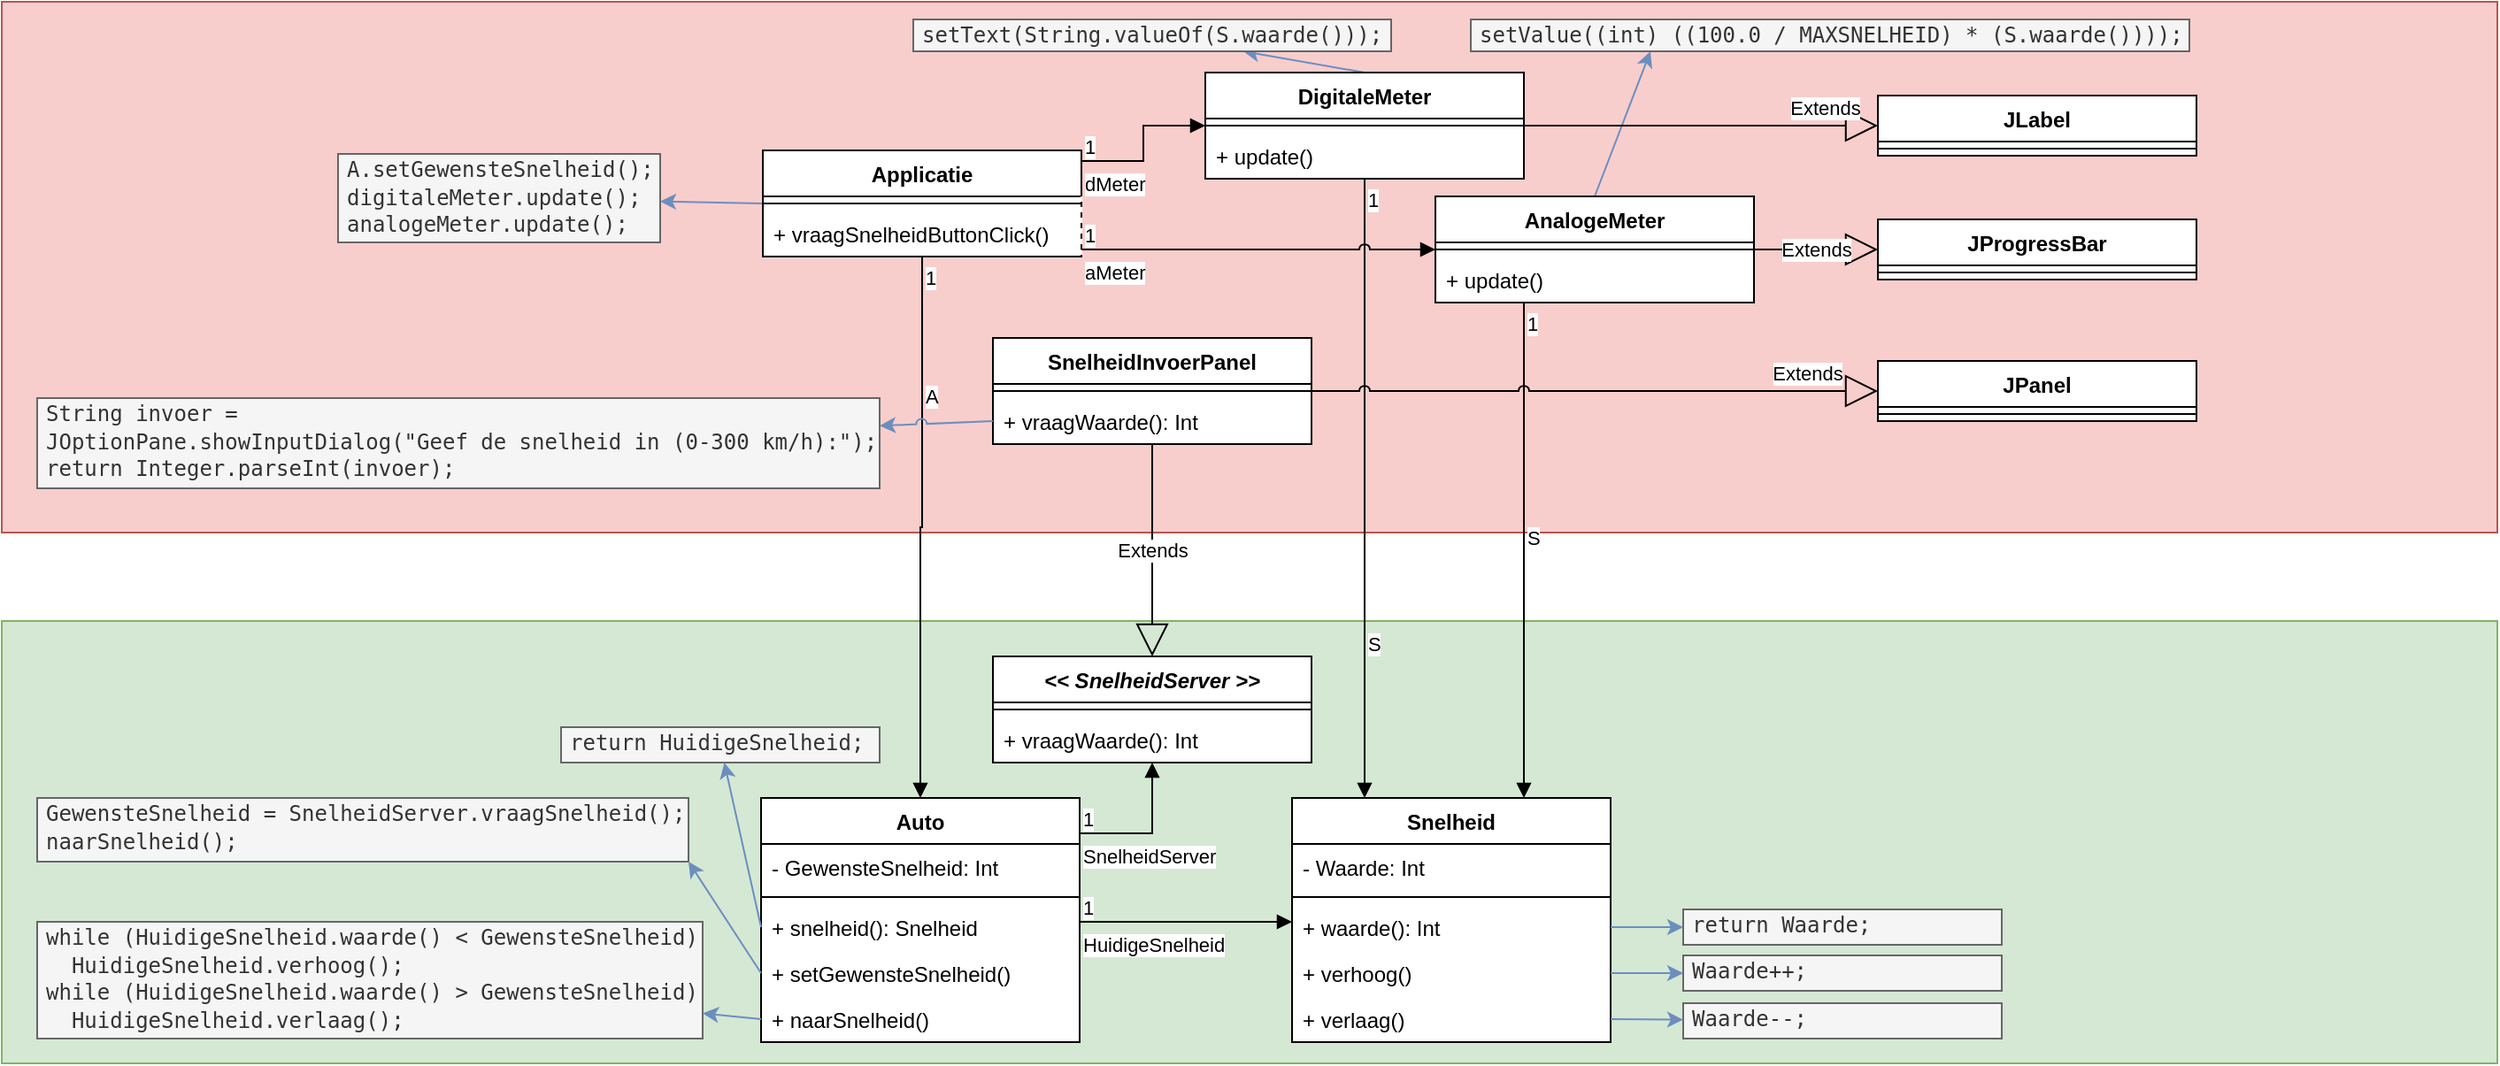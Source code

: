 <mxfile version="20.8.16" type="device" pages="3"><diagram id="C5RBs43oDa-KdzZeNtuy" name="AbstractServer"><mxGraphModel dx="2887" dy="1221" grid="1" gridSize="10" guides="1" tooltips="1" connect="1" arrows="1" fold="1" page="1" pageScale="1" pageWidth="827" pageHeight="1169" math="0" shadow="0"><root><mxCell id="WIyWlLk6GJQsqaUBKTNV-0"/><mxCell id="WIyWlLk6GJQsqaUBKTNV-1" parent="WIyWlLk6GJQsqaUBKTNV-0"/><mxCell id="bhuwpkt7vTwmYz2RTTWN-36" value="" style="rounded=0;whiteSpace=wrap;html=1;fillColor=#d5e8d4;strokeColor=#82b366;" parent="WIyWlLk6GJQsqaUBKTNV-1" vertex="1"><mxGeometry x="-400" y="370" width="1410" height="250" as="geometry"/></mxCell><mxCell id="bhuwpkt7vTwmYz2RTTWN-35" value="" style="rounded=0;whiteSpace=wrap;html=1;fillColor=#f8cecc;strokeColor=#b85450;" parent="WIyWlLk6GJQsqaUBKTNV-1" vertex="1"><mxGeometry x="-400" y="20" width="1410" height="300" as="geometry"/></mxCell><mxCell id="_sm3u4hlDov4IeAOQy7j-9" style="edgeStyle=none;rounded=0;jumpStyle=arc;orthogonalLoop=1;jettySize=auto;html=1;exitX=0;exitY=0.5;exitDx=0;exitDy=0;fillColor=#dae8fc;strokeColor=#6c8ebf;" edge="1" parent="WIyWlLk6GJQsqaUBKTNV-1" source="o_hGf8gWvsJTm1BPpdfN-5" target="_sm3u4hlDov4IeAOQy7j-3"><mxGeometry relative="1" as="geometry"/></mxCell><mxCell id="o_hGf8gWvsJTm1BPpdfN-5" value="Applicatie" style="swimlane;fontStyle=1;align=center;verticalAlign=top;childLayout=stackLayout;horizontal=1;startSize=26;horizontalStack=0;resizeParent=1;resizeParentMax=0;resizeLast=0;collapsible=1;marginBottom=0;separatorColor=#FFFFFF;container=0;fillOpacity=100;fillStyle=solid;connectable=1;fixDash=0;backgroundOutline=0;swimlaneLine=1;rounded=0;shadow=0;glass=0;swimlaneFillColor=default;" parent="WIyWlLk6GJQsqaUBKTNV-1" vertex="1"><mxGeometry x="30" y="104" width="180" height="60" as="geometry"/></mxCell><mxCell id="o_hGf8gWvsJTm1BPpdfN-7" value="" style="line;strokeWidth=1;fillColor=none;align=left;verticalAlign=middle;spacingTop=-1;spacingLeft=3;spacingRight=3;rotatable=0;labelPosition=right;points=[];portConstraint=eastwest;strokeColor=inherit;" parent="o_hGf8gWvsJTm1BPpdfN-5" vertex="1"><mxGeometry y="26" width="180" height="8" as="geometry"/></mxCell><mxCell id="o_hGf8gWvsJTm1BPpdfN-8" value="+ vraagSnelheidButtonClick()" style="text;strokeColor=none;fillColor=none;align=left;verticalAlign=top;spacingLeft=4;spacingRight=4;overflow=hidden;rotatable=0;points=[[0,0.5],[1,0.5]];portConstraint=eastwest;" parent="o_hGf8gWvsJTm1BPpdfN-5" vertex="1"><mxGeometry y="34" width="180" height="26" as="geometry"/></mxCell><mxCell id="o_hGf8gWvsJTm1BPpdfN-9" value="Auto" style="swimlane;fontStyle=1;align=center;verticalAlign=top;childLayout=stackLayout;horizontal=1;startSize=26;horizontalStack=0;resizeParent=1;resizeParentMax=0;resizeLast=0;collapsible=1;marginBottom=0;swimlaneFillColor=default;" parent="WIyWlLk6GJQsqaUBKTNV-1" vertex="1"><mxGeometry x="29" y="470" width="180" height="138" as="geometry"/></mxCell><mxCell id="o_hGf8gWvsJTm1BPpdfN-12" value="- GewensteSnelheid: Int" style="text;strokeColor=none;fillColor=none;align=left;verticalAlign=top;spacingLeft=4;spacingRight=4;overflow=hidden;rotatable=0;points=[[0,0.5],[1,0.5]];portConstraint=eastwest;" parent="o_hGf8gWvsJTm1BPpdfN-9" vertex="1"><mxGeometry y="26" width="180" height="26" as="geometry"/></mxCell><mxCell id="o_hGf8gWvsJTm1BPpdfN-10" value="" style="line;strokeWidth=1;fillColor=none;align=left;verticalAlign=middle;spacingTop=-1;spacingLeft=3;spacingRight=3;rotatable=0;labelPosition=right;points=[];portConstraint=eastwest;strokeColor=inherit;" parent="o_hGf8gWvsJTm1BPpdfN-9" vertex="1"><mxGeometry y="52" width="180" height="8" as="geometry"/></mxCell><mxCell id="o_hGf8gWvsJTm1BPpdfN-11" value="+ snelheid(): Snelheid" style="text;strokeColor=none;fillColor=none;align=left;verticalAlign=top;spacingLeft=4;spacingRight=4;overflow=hidden;rotatable=0;points=[[0,0.5],[1,0.5]];portConstraint=eastwest;" parent="o_hGf8gWvsJTm1BPpdfN-9" vertex="1"><mxGeometry y="60" width="180" height="26" as="geometry"/></mxCell><mxCell id="o_hGf8gWvsJTm1BPpdfN-13" value="+ setGewensteSnelheid()" style="text;strokeColor=none;fillColor=none;align=left;verticalAlign=top;spacingLeft=4;spacingRight=4;overflow=hidden;rotatable=0;points=[[0,0.5],[1,0.5]];portConstraint=eastwest;" parent="o_hGf8gWvsJTm1BPpdfN-9" vertex="1"><mxGeometry y="86" width="180" height="26" as="geometry"/></mxCell><mxCell id="o_hGf8gWvsJTm1BPpdfN-14" value="+ naarSnelheid()" style="text;strokeColor=none;fillColor=none;align=left;verticalAlign=top;spacingLeft=4;spacingRight=4;overflow=hidden;rotatable=0;points=[[0,0.5],[1,0.5]];portConstraint=eastwest;" parent="o_hGf8gWvsJTm1BPpdfN-9" vertex="1"><mxGeometry y="112" width="180" height="26" as="geometry"/></mxCell><mxCell id="bhuwpkt7vTwmYz2RTTWN-0" value="Snelheid" style="swimlane;fontStyle=1;align=center;verticalAlign=top;childLayout=stackLayout;horizontal=1;startSize=26;horizontalStack=0;resizeParent=1;resizeParentMax=0;resizeLast=0;collapsible=1;marginBottom=0;swimlaneFillColor=default;" parent="WIyWlLk6GJQsqaUBKTNV-1" vertex="1"><mxGeometry x="329" y="470" width="180" height="138" as="geometry"/></mxCell><mxCell id="bhuwpkt7vTwmYz2RTTWN-1" value="- Waarde: Int" style="text;strokeColor=none;fillColor=none;align=left;verticalAlign=top;spacingLeft=4;spacingRight=4;overflow=hidden;rotatable=0;points=[[0,0.5],[1,0.5]];portConstraint=eastwest;" parent="bhuwpkt7vTwmYz2RTTWN-0" vertex="1"><mxGeometry y="26" width="180" height="26" as="geometry"/></mxCell><mxCell id="bhuwpkt7vTwmYz2RTTWN-2" value="" style="line;strokeWidth=1;fillColor=none;align=left;verticalAlign=middle;spacingTop=-1;spacingLeft=3;spacingRight=3;rotatable=0;labelPosition=right;points=[];portConstraint=eastwest;strokeColor=inherit;" parent="bhuwpkt7vTwmYz2RTTWN-0" vertex="1"><mxGeometry y="52" width="180" height="8" as="geometry"/></mxCell><mxCell id="bhuwpkt7vTwmYz2RTTWN-3" value="+ waarde(): Int" style="text;strokeColor=none;fillColor=none;align=left;verticalAlign=top;spacingLeft=4;spacingRight=4;overflow=hidden;rotatable=0;points=[[0,0.5],[1,0.5]];portConstraint=eastwest;" parent="bhuwpkt7vTwmYz2RTTWN-0" vertex="1"><mxGeometry y="60" width="180" height="26" as="geometry"/></mxCell><mxCell id="bhuwpkt7vTwmYz2RTTWN-4" value="+ verhoog()" style="text;strokeColor=none;fillColor=none;align=left;verticalAlign=top;spacingLeft=4;spacingRight=4;overflow=hidden;rotatable=0;points=[[0,0.5],[1,0.5]];portConstraint=eastwest;" parent="bhuwpkt7vTwmYz2RTTWN-0" vertex="1"><mxGeometry y="86" width="180" height="26" as="geometry"/></mxCell><mxCell id="bhuwpkt7vTwmYz2RTTWN-5" value="+ verlaag()" style="text;strokeColor=none;fillColor=none;align=left;verticalAlign=top;spacingLeft=4;spacingRight=4;overflow=hidden;rotatable=0;points=[[0,0.5],[1,0.5]];portConstraint=eastwest;" parent="bhuwpkt7vTwmYz2RTTWN-0" vertex="1"><mxGeometry y="112" width="180" height="26" as="geometry"/></mxCell><mxCell id="_sm3u4hlDov4IeAOQy7j-8" style="edgeStyle=none;rounded=0;jumpStyle=arc;orthogonalLoop=1;jettySize=auto;html=1;exitX=0.5;exitY=0;exitDx=0;exitDy=0;fillColor=#dae8fc;strokeColor=#6c8ebf;" edge="1" parent="WIyWlLk6GJQsqaUBKTNV-1" source="bhuwpkt7vTwmYz2RTTWN-6" target="_sm3u4hlDov4IeAOQy7j-4"><mxGeometry relative="1" as="geometry"/></mxCell><mxCell id="bhuwpkt7vTwmYz2RTTWN-6" value="DigitaleMeter" style="swimlane;fontStyle=1;align=center;verticalAlign=top;childLayout=stackLayout;horizontal=1;startSize=26;horizontalStack=0;resizeParent=1;resizeParentMax=0;resizeLast=0;collapsible=1;marginBottom=0;swimlaneFillColor=default;" parent="WIyWlLk6GJQsqaUBKTNV-1" vertex="1"><mxGeometry x="280" y="60" width="180" height="60" as="geometry"/></mxCell><mxCell id="bhuwpkt7vTwmYz2RTTWN-7" value="" style="line;strokeWidth=1;fillColor=none;align=left;verticalAlign=middle;spacingTop=-1;spacingLeft=3;spacingRight=3;rotatable=0;labelPosition=right;points=[];portConstraint=eastwest;strokeColor=inherit;" parent="bhuwpkt7vTwmYz2RTTWN-6" vertex="1"><mxGeometry y="26" width="180" height="8" as="geometry"/></mxCell><mxCell id="bhuwpkt7vTwmYz2RTTWN-8" value="+ update()" style="text;strokeColor=none;fillColor=none;align=left;verticalAlign=top;spacingLeft=4;spacingRight=4;overflow=hidden;rotatable=0;points=[[0,0.5],[1,0.5]];portConstraint=eastwest;" parent="bhuwpkt7vTwmYz2RTTWN-6" vertex="1"><mxGeometry y="34" width="180" height="26" as="geometry"/></mxCell><mxCell id="_sm3u4hlDov4IeAOQy7j-7" style="rounded=0;jumpStyle=arc;orthogonalLoop=1;jettySize=auto;html=1;exitX=0.5;exitY=0;exitDx=0;exitDy=0;entryX=0.25;entryY=1;entryDx=0;entryDy=0;fillColor=#dae8fc;strokeColor=#6c8ebf;" edge="1" parent="WIyWlLk6GJQsqaUBKTNV-1" source="bhuwpkt7vTwmYz2RTTWN-9" target="_sm3u4hlDov4IeAOQy7j-5"><mxGeometry relative="1" as="geometry"/></mxCell><mxCell id="bhuwpkt7vTwmYz2RTTWN-9" value="AnalogeMeter" style="swimlane;fontStyle=1;align=center;verticalAlign=top;childLayout=stackLayout;horizontal=1;startSize=26;horizontalStack=0;resizeParent=1;resizeParentMax=0;resizeLast=0;collapsible=1;marginBottom=0;swimlaneFillColor=default;" parent="WIyWlLk6GJQsqaUBKTNV-1" vertex="1"><mxGeometry x="410" y="130" width="180" height="60" as="geometry"/></mxCell><mxCell id="bhuwpkt7vTwmYz2RTTWN-10" value="" style="line;strokeWidth=1;fillColor=none;align=left;verticalAlign=middle;spacingTop=-1;spacingLeft=3;spacingRight=3;rotatable=0;labelPosition=right;points=[];portConstraint=eastwest;strokeColor=inherit;" parent="bhuwpkt7vTwmYz2RTTWN-9" vertex="1"><mxGeometry y="26" width="180" height="8" as="geometry"/></mxCell><mxCell id="bhuwpkt7vTwmYz2RTTWN-11" value="+ update()" style="text;strokeColor=none;fillColor=none;align=left;verticalAlign=top;spacingLeft=4;spacingRight=4;overflow=hidden;rotatable=0;points=[[0,0.5],[1,0.5]];portConstraint=eastwest;" parent="bhuwpkt7vTwmYz2RTTWN-9" vertex="1"><mxGeometry y="34" width="180" height="26" as="geometry"/></mxCell><mxCell id="bhuwpkt7vTwmYz2RTTWN-12" value="JLabel" style="swimlane;fontStyle=1;align=center;verticalAlign=top;childLayout=stackLayout;horizontal=1;startSize=26;horizontalStack=0;resizeParent=1;resizeParentMax=0;resizeLast=0;collapsible=1;marginBottom=0;swimlaneFillColor=default;" parent="WIyWlLk6GJQsqaUBKTNV-1" vertex="1"><mxGeometry x="660" y="73" width="180" height="34" as="geometry"/></mxCell><mxCell id="bhuwpkt7vTwmYz2RTTWN-13" value="" style="line;strokeWidth=1;fillColor=none;align=left;verticalAlign=middle;spacingTop=-1;spacingLeft=3;spacingRight=3;rotatable=0;labelPosition=right;points=[];portConstraint=eastwest;strokeColor=inherit;" parent="bhuwpkt7vTwmYz2RTTWN-12" vertex="1"><mxGeometry y="26" width="180" height="8" as="geometry"/></mxCell><mxCell id="bhuwpkt7vTwmYz2RTTWN-15" value="JProgressBar" style="swimlane;fontStyle=1;align=center;verticalAlign=top;childLayout=stackLayout;horizontal=1;startSize=26;horizontalStack=0;resizeParent=1;resizeParentMax=0;resizeLast=0;collapsible=1;marginBottom=0;swimlaneFillColor=default;" parent="WIyWlLk6GJQsqaUBKTNV-1" vertex="1"><mxGeometry x="660" y="143" width="180" height="34" as="geometry"/></mxCell><mxCell id="bhuwpkt7vTwmYz2RTTWN-16" value="" style="line;strokeWidth=1;fillColor=none;align=left;verticalAlign=middle;spacingTop=-1;spacingLeft=3;spacingRight=3;rotatable=0;labelPosition=right;points=[];portConstraint=eastwest;strokeColor=inherit;" parent="bhuwpkt7vTwmYz2RTTWN-15" vertex="1"><mxGeometry y="26" width="180" height="8" as="geometry"/></mxCell><mxCell id="bhuwpkt7vTwmYz2RTTWN-20" value="A" style="endArrow=block;endFill=1;html=1;edgeStyle=orthogonalEdgeStyle;align=left;verticalAlign=top;rounded=0;" parent="WIyWlLk6GJQsqaUBKTNV-1" source="o_hGf8gWvsJTm1BPpdfN-5" target="o_hGf8gWvsJTm1BPpdfN-9" edge="1"><mxGeometry x="-0.571" relative="1" as="geometry"><mxPoint x="50" y="190" as="sourcePoint"/><mxPoint x="210" y="190" as="targetPoint"/><mxPoint as="offset"/></mxGeometry></mxCell><mxCell id="bhuwpkt7vTwmYz2RTTWN-21" value="1" style="edgeLabel;resizable=0;html=1;align=left;verticalAlign=bottom;" parent="bhuwpkt7vTwmYz2RTTWN-20" connectable="0" vertex="1"><mxGeometry x="-1" relative="1" as="geometry"><mxPoint y="20" as="offset"/></mxGeometry></mxCell><mxCell id="bhuwpkt7vTwmYz2RTTWN-22" value="S" style="endArrow=block;endFill=1;html=1;edgeStyle=orthogonalEdgeStyle;align=left;verticalAlign=top;rounded=0;" parent="WIyWlLk6GJQsqaUBKTNV-1" source="bhuwpkt7vTwmYz2RTTWN-6" target="bhuwpkt7vTwmYz2RTTWN-0" edge="1"><mxGeometry x="0.429" relative="1" as="geometry"><mxPoint x="270" y="190" as="sourcePoint"/><mxPoint x="375" y="260" as="targetPoint"/><Array as="points"><mxPoint x="370" y="230"/><mxPoint x="370" y="230"/></Array><mxPoint as="offset"/></mxGeometry></mxCell><mxCell id="bhuwpkt7vTwmYz2RTTWN-23" value="1" style="edgeLabel;resizable=0;html=1;align=left;verticalAlign=bottom;" parent="bhuwpkt7vTwmYz2RTTWN-22" connectable="0" vertex="1"><mxGeometry x="-1" relative="1" as="geometry"><mxPoint y="20" as="offset"/></mxGeometry></mxCell><mxCell id="bhuwpkt7vTwmYz2RTTWN-24" value="S" style="endArrow=block;endFill=1;html=1;edgeStyle=orthogonalEdgeStyle;align=left;verticalAlign=top;rounded=0;" parent="WIyWlLk6GJQsqaUBKTNV-1" source="bhuwpkt7vTwmYz2RTTWN-9" target="bhuwpkt7vTwmYz2RTTWN-0" edge="1"><mxGeometry x="-0.143" relative="1" as="geometry"><mxPoint x="380" y="130" as="sourcePoint"/><mxPoint x="380" y="270" as="targetPoint"/><Array as="points"><mxPoint x="460" y="210"/><mxPoint x="460" y="210"/></Array><mxPoint as="offset"/></mxGeometry></mxCell><mxCell id="bhuwpkt7vTwmYz2RTTWN-25" value="1" style="edgeLabel;resizable=0;html=1;align=left;verticalAlign=bottom;" parent="bhuwpkt7vTwmYz2RTTWN-24" connectable="0" vertex="1"><mxGeometry x="-1" relative="1" as="geometry"><mxPoint y="20" as="offset"/></mxGeometry></mxCell><mxCell id="bhuwpkt7vTwmYz2RTTWN-26" value="Extends" style="endArrow=block;endSize=16;endFill=0;html=1;rounded=0;" parent="WIyWlLk6GJQsqaUBKTNV-1" source="bhuwpkt7vTwmYz2RTTWN-6" target="bhuwpkt7vTwmYz2RTTWN-12" edge="1"><mxGeometry x="0.7" y="10" width="160" relative="1" as="geometry"><mxPoint x="440" y="70" as="sourcePoint"/><mxPoint x="600" y="70" as="targetPoint"/><mxPoint as="offset"/></mxGeometry></mxCell><mxCell id="bhuwpkt7vTwmYz2RTTWN-27" value="Extends" style="endArrow=block;endSize=16;endFill=0;html=1;rounded=0;" parent="WIyWlLk6GJQsqaUBKTNV-1" source="bhuwpkt7vTwmYz2RTTWN-9" target="bhuwpkt7vTwmYz2RTTWN-15" edge="1"><mxGeometry width="160" relative="1" as="geometry"><mxPoint x="490" y="167" as="sourcePoint"/><mxPoint x="630" y="156" as="targetPoint"/></mxGeometry></mxCell><mxCell id="bhuwpkt7vTwmYz2RTTWN-28" value="dMeter" style="endArrow=block;endFill=1;html=1;edgeStyle=orthogonalEdgeStyle;align=left;verticalAlign=top;rounded=0;" parent="WIyWlLk6GJQsqaUBKTNV-1" source="o_hGf8gWvsJTm1BPpdfN-5" target="bhuwpkt7vTwmYz2RTTWN-6" edge="1"><mxGeometry x="-1" relative="1" as="geometry"><mxPoint x="200" y="190" as="sourcePoint"/><mxPoint x="360" y="190" as="targetPoint"/><Array as="points"><mxPoint x="245" y="110"/><mxPoint x="245" y="90"/></Array></mxGeometry></mxCell><mxCell id="bhuwpkt7vTwmYz2RTTWN-29" value="1" style="edgeLabel;resizable=0;html=1;align=left;verticalAlign=bottom;" parent="bhuwpkt7vTwmYz2RTTWN-28" connectable="0" vertex="1"><mxGeometry x="-1" relative="1" as="geometry"/></mxCell><mxCell id="bhuwpkt7vTwmYz2RTTWN-30" value="aMeter" style="endArrow=block;endFill=1;html=1;edgeStyle=orthogonalEdgeStyle;align=left;verticalAlign=top;rounded=0;jumpStyle=arc;" parent="WIyWlLk6GJQsqaUBKTNV-1" source="o_hGf8gWvsJTm1BPpdfN-5" target="bhuwpkt7vTwmYz2RTTWN-9" edge="1"><mxGeometry x="-1" relative="1" as="geometry"><mxPoint x="220" y="100" as="sourcePoint"/><mxPoint x="290" y="100" as="targetPoint"/><Array as="points"><mxPoint x="260" y="160"/><mxPoint x="260" y="160"/></Array></mxGeometry></mxCell><mxCell id="bhuwpkt7vTwmYz2RTTWN-31" value="1" style="edgeLabel;resizable=0;html=1;align=left;verticalAlign=bottom;" parent="bhuwpkt7vTwmYz2RTTWN-30" connectable="0" vertex="1"><mxGeometry x="-1" relative="1" as="geometry"/></mxCell><mxCell id="bhuwpkt7vTwmYz2RTTWN-33" value="HuidigeSnelheid" style="endArrow=block;endFill=1;html=1;edgeStyle=orthogonalEdgeStyle;align=left;verticalAlign=top;rounded=0;" parent="WIyWlLk6GJQsqaUBKTNV-1" source="o_hGf8gWvsJTm1BPpdfN-9" target="bhuwpkt7vTwmYz2RTTWN-0" edge="1"><mxGeometry x="-1" relative="1" as="geometry"><mxPoint x="219" y="330" as="sourcePoint"/><mxPoint x="289" y="310" as="targetPoint"/><Array as="points"><mxPoint x="289" y="540"/><mxPoint x="289" y="540"/></Array></mxGeometry></mxCell><mxCell id="bhuwpkt7vTwmYz2RTTWN-34" value="1" style="edgeLabel;resizable=0;html=1;align=left;verticalAlign=bottom;" parent="bhuwpkt7vTwmYz2RTTWN-33" connectable="0" vertex="1"><mxGeometry x="-1" relative="1" as="geometry"/></mxCell><mxCell id="bhuwpkt7vTwmYz2RTTWN-37" value="&lt;&lt; SnelheidServer &gt;&gt;" style="swimlane;fontStyle=3;align=center;verticalAlign=top;childLayout=stackLayout;horizontal=1;startSize=26;horizontalStack=0;resizeParent=1;resizeParentMax=0;resizeLast=0;collapsible=1;marginBottom=0;swimlaneFillColor=default;" parent="WIyWlLk6GJQsqaUBKTNV-1" vertex="1"><mxGeometry x="160" y="390" width="180" height="60" as="geometry"/></mxCell><mxCell id="bhuwpkt7vTwmYz2RTTWN-39" value="" style="line;strokeWidth=1;fillColor=none;align=left;verticalAlign=middle;spacingTop=-1;spacingLeft=3;spacingRight=3;rotatable=0;labelPosition=right;points=[];portConstraint=eastwest;strokeColor=inherit;" parent="bhuwpkt7vTwmYz2RTTWN-37" vertex="1"><mxGeometry y="26" width="180" height="8" as="geometry"/></mxCell><mxCell id="bhuwpkt7vTwmYz2RTTWN-41" value="+ vraagWaarde(): Int" style="text;strokeColor=none;fillColor=none;align=left;verticalAlign=top;spacingLeft=4;spacingRight=4;overflow=hidden;rotatable=0;points=[[0,0.5],[1,0.5]];portConstraint=eastwest;" parent="bhuwpkt7vTwmYz2RTTWN-37" vertex="1"><mxGeometry y="34" width="180" height="26" as="geometry"/></mxCell><mxCell id="bhuwpkt7vTwmYz2RTTWN-43" value="SnelheidServer" style="endArrow=block;endFill=1;html=1;edgeStyle=orthogonalEdgeStyle;align=left;verticalAlign=top;rounded=0;" parent="WIyWlLk6GJQsqaUBKTNV-1" source="o_hGf8gWvsJTm1BPpdfN-9" target="bhuwpkt7vTwmYz2RTTWN-37" edge="1"><mxGeometry x="-1" relative="1" as="geometry"><mxPoint x="219" y="550" as="sourcePoint"/><mxPoint x="339" y="550" as="targetPoint"/><Array as="points"><mxPoint x="250" y="490"/></Array><mxPoint as="offset"/></mxGeometry></mxCell><mxCell id="bhuwpkt7vTwmYz2RTTWN-44" value="1" style="edgeLabel;resizable=0;html=1;align=left;verticalAlign=bottom;" parent="bhuwpkt7vTwmYz2RTTWN-43" connectable="0" vertex="1"><mxGeometry x="-1" relative="1" as="geometry"/></mxCell><mxCell id="bhuwpkt7vTwmYz2RTTWN-45" value="SnelheidInvoerPanel" style="swimlane;fontStyle=1;align=center;verticalAlign=top;childLayout=stackLayout;horizontal=1;startSize=26;horizontalStack=0;resizeParent=1;resizeParentMax=0;resizeLast=0;collapsible=1;marginBottom=0;swimlaneFillColor=default;" parent="WIyWlLk6GJQsqaUBKTNV-1" vertex="1"><mxGeometry x="160" y="210" width="180" height="60" as="geometry"/></mxCell><mxCell id="bhuwpkt7vTwmYz2RTTWN-46" value="" style="line;strokeWidth=1;fillColor=none;align=left;verticalAlign=middle;spacingTop=-1;spacingLeft=3;spacingRight=3;rotatable=0;labelPosition=right;points=[];portConstraint=eastwest;strokeColor=inherit;" parent="bhuwpkt7vTwmYz2RTTWN-45" vertex="1"><mxGeometry y="26" width="180" height="8" as="geometry"/></mxCell><mxCell id="bhuwpkt7vTwmYz2RTTWN-47" value="+ vraagWaarde(): Int" style="text;strokeColor=none;fillColor=none;align=left;verticalAlign=top;spacingLeft=4;spacingRight=4;overflow=hidden;rotatable=0;points=[[0,0.5],[1,0.5]];portConstraint=eastwest;" parent="bhuwpkt7vTwmYz2RTTWN-45" vertex="1"><mxGeometry y="34" width="180" height="26" as="geometry"/></mxCell><mxCell id="bhuwpkt7vTwmYz2RTTWN-48" value="Extends" style="endArrow=block;endSize=16;endFill=0;html=1;rounded=0;" parent="WIyWlLk6GJQsqaUBKTNV-1" source="bhuwpkt7vTwmYz2RTTWN-45" target="bhuwpkt7vTwmYz2RTTWN-37" edge="1"><mxGeometry width="160" relative="1" as="geometry"><mxPoint x="600" y="170" as="sourcePoint"/><mxPoint x="670" y="170" as="targetPoint"/></mxGeometry></mxCell><mxCell id="_sm3u4hlDov4IeAOQy7j-0" value="JPanel" style="swimlane;fontStyle=1;align=center;verticalAlign=top;childLayout=stackLayout;horizontal=1;startSize=26;horizontalStack=0;resizeParent=1;resizeParentMax=0;resizeLast=0;collapsible=1;marginBottom=0;swimlaneFillColor=default;" vertex="1" parent="WIyWlLk6GJQsqaUBKTNV-1"><mxGeometry x="660" y="223" width="180" height="34" as="geometry"/></mxCell><mxCell id="_sm3u4hlDov4IeAOQy7j-1" value="" style="line;strokeWidth=1;fillColor=none;align=left;verticalAlign=middle;spacingTop=-1;spacingLeft=3;spacingRight=3;rotatable=0;labelPosition=right;points=[];portConstraint=eastwest;strokeColor=inherit;" vertex="1" parent="_sm3u4hlDov4IeAOQy7j-0"><mxGeometry y="26" width="180" height="8" as="geometry"/></mxCell><mxCell id="_sm3u4hlDov4IeAOQy7j-2" value="Extends" style="endArrow=block;endSize=16;endFill=0;html=1;rounded=0;jumpStyle=arc;" edge="1" parent="WIyWlLk6GJQsqaUBKTNV-1" source="bhuwpkt7vTwmYz2RTTWN-45" target="_sm3u4hlDov4IeAOQy7j-0"><mxGeometry x="0.75" y="10" width="160" relative="1" as="geometry"><mxPoint x="600" y="170" as="sourcePoint"/><mxPoint x="670" y="170" as="targetPoint"/><mxPoint as="offset"/></mxGeometry></mxCell><mxCell id="_sm3u4hlDov4IeAOQy7j-3" value="&lt;pre style=&quot;line-height: 130%;&quot;&gt;A.setGewensteSnelheid();&lt;br&gt;&lt;span style=&quot;background-color: initial;&quot;&gt;digitaleMeter.update();&lt;br/&gt;&lt;/span&gt;analogeMeter.update();&lt;/pre&gt;" style="text;html=1;strokeColor=#666666;fillColor=#f5f5f5;spacing=5;spacingTop=-20;whiteSpace=wrap;overflow=hidden;rounded=0;align=left;fontColor=#333333;" vertex="1" parent="WIyWlLk6GJQsqaUBKTNV-1"><mxGeometry x="-210" y="106" width="182" height="50" as="geometry"/></mxCell><mxCell id="_sm3u4hlDov4IeAOQy7j-4" value="&lt;pre style=&quot;line-height: 130%;&quot;&gt;setText(String.valueOf(S.waarde()));&lt;br&gt;&lt;/pre&gt;" style="text;html=1;strokeColor=#666666;fillColor=#f5f5f5;spacing=5;spacingTop=-20;whiteSpace=wrap;overflow=hidden;rounded=0;align=left;fontColor=#333333;" vertex="1" parent="WIyWlLk6GJQsqaUBKTNV-1"><mxGeometry x="115" y="30" width="270" height="18" as="geometry"/></mxCell><mxCell id="_sm3u4hlDov4IeAOQy7j-5" value="&lt;pre style=&quot;line-height: 130%;&quot;&gt;setValue((int) ((100.0 / MAXSNELHEID) * (S.waarde())));&lt;br&gt;&lt;/pre&gt;" style="text;html=1;spacing=5;spacingTop=-20;whiteSpace=wrap;overflow=hidden;rounded=0;align=left;fillColor=#f5f5f5;fontColor=#333333;strokeColor=#666666;" vertex="1" parent="WIyWlLk6GJQsqaUBKTNV-1"><mxGeometry x="430" y="30" width="406" height="18" as="geometry"/></mxCell><mxCell id="_sm3u4hlDov4IeAOQy7j-10" value="&lt;pre style=&quot;line-height: 130%;&quot;&gt;String invoer = &lt;br/&gt;JOptionPane.showInputDialog(&quot;Geef de snelheid in (0-300 km/h):&quot;);&lt;br&gt;return Integer.parseInt(invoer);&lt;br&gt;&lt;/pre&gt;" style="text;html=1;strokeColor=#666666;fillColor=#f5f5f5;spacing=5;spacingTop=-20;whiteSpace=wrap;overflow=hidden;rounded=0;align=left;fontColor=#333333;" vertex="1" parent="WIyWlLk6GJQsqaUBKTNV-1"><mxGeometry x="-380" y="244" width="476" height="51" as="geometry"/></mxCell><mxCell id="_sm3u4hlDov4IeAOQy7j-11" style="edgeStyle=none;rounded=0;jumpStyle=arc;orthogonalLoop=1;jettySize=auto;html=1;exitX=0;exitY=0.5;exitDx=0;exitDy=0;fillColor=#dae8fc;strokeColor=#6c8ebf;" edge="1" parent="WIyWlLk6GJQsqaUBKTNV-1" source="bhuwpkt7vTwmYz2RTTWN-47" target="_sm3u4hlDov4IeAOQy7j-10"><mxGeometry relative="1" as="geometry"/></mxCell><mxCell id="_sm3u4hlDov4IeAOQy7j-14" value="&lt;pre style=&quot;line-height: 130%;&quot;&gt;return HuidigeSnelheid;&lt;br&gt;&lt;/pre&gt;" style="text;html=1;strokeColor=#666666;fillColor=#f5f5f5;spacing=5;spacingTop=-20;whiteSpace=wrap;overflow=hidden;rounded=0;align=left;fontColor=#333333;" vertex="1" parent="WIyWlLk6GJQsqaUBKTNV-1"><mxGeometry x="-84" y="430" width="180" height="20" as="geometry"/></mxCell><mxCell id="_sm3u4hlDov4IeAOQy7j-15" value="&lt;pre style=&quot;line-height: 130%;&quot;&gt;GewensteSnelheid = SnelheidServer.vraagSnelheid();&lt;br&gt;naarSnelheid();&lt;br&gt;&lt;/pre&gt;" style="text;html=1;strokeColor=#666666;fillColor=#f5f5f5;spacing=5;spacingTop=-20;whiteSpace=wrap;overflow=hidden;rounded=0;align=left;fontColor=#333333;" vertex="1" parent="WIyWlLk6GJQsqaUBKTNV-1"><mxGeometry x="-380" y="470" width="368" height="36" as="geometry"/></mxCell><mxCell id="_sm3u4hlDov4IeAOQy7j-16" value="&lt;pre style=&quot;line-height: 130%;&quot;&gt;while (HuidigeSnelheid.waarde() &amp;lt; GewensteSnelheid)&lt;br&gt;  HuidigeSnelheid.verhoog();&lt;br&gt;while (HuidigeSnelheid.waarde() &amp;gt; GewensteSnelheid)&lt;br&gt;  HuidigeSnelheid.verlaag();&lt;br&gt;&lt;/pre&gt;" style="text;html=1;strokeColor=#666666;fillColor=#f5f5f5;spacing=5;spacingTop=-20;whiteSpace=wrap;overflow=hidden;rounded=0;align=left;fontColor=#333333;" vertex="1" parent="WIyWlLk6GJQsqaUBKTNV-1"><mxGeometry x="-380" y="540" width="376" height="66" as="geometry"/></mxCell><mxCell id="_sm3u4hlDov4IeAOQy7j-17" style="edgeStyle=none;rounded=0;jumpStyle=arc;orthogonalLoop=1;jettySize=auto;html=1;exitX=0;exitY=0.5;exitDx=0;exitDy=0;fillColor=#dae8fc;strokeColor=#6c8ebf;" edge="1" parent="WIyWlLk6GJQsqaUBKTNV-1" source="o_hGf8gWvsJTm1BPpdfN-14" target="_sm3u4hlDov4IeAOQy7j-16"><mxGeometry relative="1" as="geometry"/></mxCell><mxCell id="_sm3u4hlDov4IeAOQy7j-18" style="edgeStyle=none;rounded=0;jumpStyle=arc;orthogonalLoop=1;jettySize=auto;html=1;exitX=0;exitY=0.5;exitDx=0;exitDy=0;entryX=1;entryY=1;entryDx=0;entryDy=0;fillColor=#dae8fc;strokeColor=#6c8ebf;" edge="1" parent="WIyWlLk6GJQsqaUBKTNV-1" source="o_hGf8gWvsJTm1BPpdfN-13" target="_sm3u4hlDov4IeAOQy7j-15"><mxGeometry relative="1" as="geometry"/></mxCell><mxCell id="_sm3u4hlDov4IeAOQy7j-19" style="edgeStyle=none;rounded=0;jumpStyle=arc;orthogonalLoop=1;jettySize=auto;html=1;exitX=0;exitY=0.5;exitDx=0;exitDy=0;fillColor=#dae8fc;strokeColor=#6c8ebf;" edge="1" parent="WIyWlLk6GJQsqaUBKTNV-1" source="o_hGf8gWvsJTm1BPpdfN-11" target="_sm3u4hlDov4IeAOQy7j-14"><mxGeometry relative="1" as="geometry"/></mxCell><mxCell id="_sm3u4hlDov4IeAOQy7j-20" value="&lt;pre style=&quot;line-height: 130%;&quot;&gt;return Waarde;&lt;br&gt;&lt;/pre&gt;" style="text;html=1;strokeColor=#666666;fillColor=#f5f5f5;spacing=5;spacingTop=-20;whiteSpace=wrap;overflow=hidden;rounded=0;align=left;fontColor=#333333;" vertex="1" parent="WIyWlLk6GJQsqaUBKTNV-1"><mxGeometry x="550" y="533" width="180" height="20" as="geometry"/></mxCell><mxCell id="_sm3u4hlDov4IeAOQy7j-21" value="&lt;pre style=&quot;line-height: 130%;&quot;&gt;Waarde++;&lt;br&gt;&lt;/pre&gt;" style="text;html=1;strokeColor=#666666;fillColor=#f5f5f5;spacing=5;spacingTop=-20;whiteSpace=wrap;overflow=hidden;rounded=0;align=left;fontColor=#333333;" vertex="1" parent="WIyWlLk6GJQsqaUBKTNV-1"><mxGeometry x="550" y="559" width="180" height="20" as="geometry"/></mxCell><mxCell id="_sm3u4hlDov4IeAOQy7j-22" value="&lt;pre style=&quot;line-height: 130%;&quot;&gt;Waarde--;&lt;br&gt;&lt;/pre&gt;" style="text;html=1;strokeColor=#666666;fillColor=#f5f5f5;spacing=5;spacingTop=-20;whiteSpace=wrap;overflow=hidden;rounded=0;align=left;fontColor=#333333;" vertex="1" parent="WIyWlLk6GJQsqaUBKTNV-1"><mxGeometry x="550" y="586" width="180" height="20" as="geometry"/></mxCell><mxCell id="_sm3u4hlDov4IeAOQy7j-23" style="edgeStyle=none;rounded=0;jumpStyle=arc;orthogonalLoop=1;jettySize=auto;html=1;exitX=1;exitY=0.5;exitDx=0;exitDy=0;fillColor=#dae8fc;strokeColor=#6c8ebf;" edge="1" parent="WIyWlLk6GJQsqaUBKTNV-1" source="bhuwpkt7vTwmYz2RTTWN-3" target="_sm3u4hlDov4IeAOQy7j-20"><mxGeometry relative="1" as="geometry"/></mxCell><mxCell id="_sm3u4hlDov4IeAOQy7j-24" style="edgeStyle=none;rounded=0;jumpStyle=arc;orthogonalLoop=1;jettySize=auto;html=1;exitX=1;exitY=0.5;exitDx=0;exitDy=0;fillColor=#dae8fc;strokeColor=#6c8ebf;" edge="1" parent="WIyWlLk6GJQsqaUBKTNV-1" source="bhuwpkt7vTwmYz2RTTWN-4" target="_sm3u4hlDov4IeAOQy7j-21"><mxGeometry relative="1" as="geometry"/></mxCell><mxCell id="_sm3u4hlDov4IeAOQy7j-25" style="edgeStyle=none;rounded=0;jumpStyle=arc;orthogonalLoop=1;jettySize=auto;html=1;exitX=1;exitY=0.5;exitDx=0;exitDy=0;fillColor=#dae8fc;strokeColor=#6c8ebf;" edge="1" parent="WIyWlLk6GJQsqaUBKTNV-1" source="bhuwpkt7vTwmYz2RTTWN-5" target="_sm3u4hlDov4IeAOQy7j-22"><mxGeometry relative="1" as="geometry"/></mxCell></root></mxGraphModel></diagram><diagram name="Observer" id="MmFfDrJZkmbPYHAEWHqt"><mxGraphModel dx="2887" dy="2390" grid="1" gridSize="10" guides="1" tooltips="1" connect="1" arrows="1" fold="1" page="1" pageScale="1" pageWidth="827" pageHeight="1169" math="0" shadow="0"><root><mxCell id="L1FItRk53StHkR_TYRFD-0"/><mxCell id="L1FItRk53StHkR_TYRFD-1" parent="L1FItRk53StHkR_TYRFD-0"/><mxCell id="L1FItRk53StHkR_TYRFD-2" value="" style="rounded=0;whiteSpace=wrap;html=1;fillColor=#d5e8d4;strokeColor=#82b366;" vertex="1" parent="L1FItRk53StHkR_TYRFD-1"><mxGeometry x="-400" y="370" width="1410" height="250" as="geometry"/></mxCell><mxCell id="L1FItRk53StHkR_TYRFD-3" value="" style="rounded=0;whiteSpace=wrap;html=1;fillColor=#f8cecc;strokeColor=#b85450;" vertex="1" parent="L1FItRk53StHkR_TYRFD-1"><mxGeometry x="-400" y="20" width="1410" height="300" as="geometry"/></mxCell><mxCell id="L1FItRk53StHkR_TYRFD-4" style="edgeStyle=none;rounded=0;jumpStyle=arc;orthogonalLoop=1;jettySize=auto;html=1;exitX=0;exitY=0.5;exitDx=0;exitDy=0;fillColor=#dae8fc;strokeColor=#6c8ebf;" edge="1" parent="L1FItRk53StHkR_TYRFD-1" source="L1FItRk53StHkR_TYRFD-7" target="L1FItRk53StHkR_TYRFD-58"><mxGeometry relative="1" as="geometry"/></mxCell><mxCell id="L1FItRk53StHkR_TYRFD-5" value="Applicatie" style="swimlane;fontStyle=1;align=center;verticalAlign=top;childLayout=stackLayout;horizontal=1;startSize=26;horizontalStack=0;resizeParent=1;resizeParentMax=0;resizeLast=0;collapsible=1;marginBottom=0;separatorColor=#FFFFFF;container=0;fillOpacity=100;fillStyle=solid;connectable=1;fixDash=0;backgroundOutline=0;swimlaneLine=1;rounded=0;shadow=0;glass=0;swimlaneFillColor=default;" vertex="1" parent="L1FItRk53StHkR_TYRFD-1"><mxGeometry x="30" y="104" width="180" height="60" as="geometry"/></mxCell><mxCell id="L1FItRk53StHkR_TYRFD-6" value="" style="line;strokeWidth=1;fillColor=none;align=left;verticalAlign=middle;spacingTop=-1;spacingLeft=3;spacingRight=3;rotatable=0;labelPosition=right;points=[];portConstraint=eastwest;strokeColor=inherit;" vertex="1" parent="L1FItRk53StHkR_TYRFD-5"><mxGeometry y="26" width="180" height="8" as="geometry"/></mxCell><mxCell id="L1FItRk53StHkR_TYRFD-7" value="+ vraagSnelheidButtonClick()" style="text;strokeColor=none;fillColor=none;align=left;verticalAlign=top;spacingLeft=4;spacingRight=4;overflow=hidden;rotatable=0;points=[[0,0.5],[1,0.5]];portConstraint=eastwest;" vertex="1" parent="L1FItRk53StHkR_TYRFD-5"><mxGeometry y="34" width="180" height="26" as="geometry"/></mxCell><mxCell id="L1FItRk53StHkR_TYRFD-8" value="Auto" style="swimlane;fontStyle=1;align=center;verticalAlign=top;childLayout=stackLayout;horizontal=1;startSize=26;horizontalStack=0;resizeParent=1;resizeParentMax=0;resizeLast=0;collapsible=1;marginBottom=0;swimlaneFillColor=default;" vertex="1" parent="L1FItRk53StHkR_TYRFD-1"><mxGeometry x="29" y="470" width="180" height="138" as="geometry"/></mxCell><mxCell id="L1FItRk53StHkR_TYRFD-9" value="- GewensteSnelheid: Int" style="text;strokeColor=none;fillColor=none;align=left;verticalAlign=top;spacingLeft=4;spacingRight=4;overflow=hidden;rotatable=0;points=[[0,0.5],[1,0.5]];portConstraint=eastwest;" vertex="1" parent="L1FItRk53StHkR_TYRFD-8"><mxGeometry y="26" width="180" height="26" as="geometry"/></mxCell><mxCell id="L1FItRk53StHkR_TYRFD-10" value="" style="line;strokeWidth=1;fillColor=none;align=left;verticalAlign=middle;spacingTop=-1;spacingLeft=3;spacingRight=3;rotatable=0;labelPosition=right;points=[];portConstraint=eastwest;strokeColor=inherit;" vertex="1" parent="L1FItRk53StHkR_TYRFD-8"><mxGeometry y="52" width="180" height="8" as="geometry"/></mxCell><mxCell id="L1FItRk53StHkR_TYRFD-11" value="+ snelheid(): Snelheid" style="text;strokeColor=none;fillColor=none;align=left;verticalAlign=top;spacingLeft=4;spacingRight=4;overflow=hidden;rotatable=0;points=[[0,0.5],[1,0.5]];portConstraint=eastwest;" vertex="1" parent="L1FItRk53StHkR_TYRFD-8"><mxGeometry y="60" width="180" height="26" as="geometry"/></mxCell><mxCell id="L1FItRk53StHkR_TYRFD-12" value="+ setGewensteSnelheid()" style="text;strokeColor=none;fillColor=none;align=left;verticalAlign=top;spacingLeft=4;spacingRight=4;overflow=hidden;rotatable=0;points=[[0,0.5],[1,0.5]];portConstraint=eastwest;" vertex="1" parent="L1FItRk53StHkR_TYRFD-8"><mxGeometry y="86" width="180" height="26" as="geometry"/></mxCell><mxCell id="L1FItRk53StHkR_TYRFD-13" value="+ naarSnelheid()" style="text;strokeColor=none;fillColor=none;align=left;verticalAlign=top;spacingLeft=4;spacingRight=4;overflow=hidden;rotatable=0;points=[[0,0.5],[1,0.5]];portConstraint=eastwest;" vertex="1" parent="L1FItRk53StHkR_TYRFD-8"><mxGeometry y="112" width="180" height="26" as="geometry"/></mxCell><mxCell id="L1FItRk53StHkR_TYRFD-14" value="Snelheid" style="swimlane;fontStyle=1;align=center;verticalAlign=top;childLayout=stackLayout;horizontal=1;startSize=26;horizontalStack=0;resizeParent=1;resizeParentMax=0;resizeLast=0;collapsible=1;marginBottom=0;swimlaneFillColor=default;" vertex="1" parent="L1FItRk53StHkR_TYRFD-1"><mxGeometry x="329" y="470" width="180" height="138" as="geometry"/></mxCell><mxCell id="L1FItRk53StHkR_TYRFD-15" value="- Waarde: Int" style="text;strokeColor=none;fillColor=none;align=left;verticalAlign=top;spacingLeft=4;spacingRight=4;overflow=hidden;rotatable=0;points=[[0,0.5],[1,0.5]];portConstraint=eastwest;" vertex="1" parent="L1FItRk53StHkR_TYRFD-14"><mxGeometry y="26" width="180" height="26" as="geometry"/></mxCell><mxCell id="L1FItRk53StHkR_TYRFD-16" value="" style="line;strokeWidth=1;fillColor=none;align=left;verticalAlign=middle;spacingTop=-1;spacingLeft=3;spacingRight=3;rotatable=0;labelPosition=right;points=[];portConstraint=eastwest;strokeColor=inherit;" vertex="1" parent="L1FItRk53StHkR_TYRFD-14"><mxGeometry y="52" width="180" height="8" as="geometry"/></mxCell><mxCell id="L1FItRk53StHkR_TYRFD-17" value="+ waarde(): Int" style="text;strokeColor=none;fillColor=none;align=left;verticalAlign=top;spacingLeft=4;spacingRight=4;overflow=hidden;rotatable=0;points=[[0,0.5],[1,0.5]];portConstraint=eastwest;" vertex="1" parent="L1FItRk53StHkR_TYRFD-14"><mxGeometry y="60" width="180" height="26" as="geometry"/></mxCell><mxCell id="L1FItRk53StHkR_TYRFD-18" value="+ verhoog()" style="text;strokeColor=none;fillColor=none;align=left;verticalAlign=top;spacingLeft=4;spacingRight=4;overflow=hidden;rotatable=0;points=[[0,0.5],[1,0.5]];portConstraint=eastwest;" vertex="1" parent="L1FItRk53StHkR_TYRFD-14"><mxGeometry y="86" width="180" height="26" as="geometry"/></mxCell><mxCell id="L1FItRk53StHkR_TYRFD-19" value="+ verlaag()" style="text;strokeColor=none;fillColor=none;align=left;verticalAlign=top;spacingLeft=4;spacingRight=4;overflow=hidden;rotatable=0;points=[[0,0.5],[1,0.5]];portConstraint=eastwest;" vertex="1" parent="L1FItRk53StHkR_TYRFD-14"><mxGeometry y="112" width="180" height="26" as="geometry"/></mxCell><mxCell id="L1FItRk53StHkR_TYRFD-20" style="edgeStyle=none;rounded=0;jumpStyle=arc;orthogonalLoop=1;jettySize=auto;html=1;exitX=0.5;exitY=0;exitDx=0;exitDy=0;fillColor=#dae8fc;strokeColor=#6c8ebf;" edge="1" parent="L1FItRk53StHkR_TYRFD-1" source="L1FItRk53StHkR_TYRFD-21" target="L1FItRk53StHkR_TYRFD-59"><mxGeometry relative="1" as="geometry"/></mxCell><mxCell id="L1FItRk53StHkR_TYRFD-21" value="DigitaleMeter" style="swimlane;fontStyle=1;align=center;verticalAlign=top;childLayout=stackLayout;horizontal=1;startSize=26;horizontalStack=0;resizeParent=1;resizeParentMax=0;resizeLast=0;collapsible=1;marginBottom=0;swimlaneFillColor=default;" vertex="1" parent="L1FItRk53StHkR_TYRFD-1"><mxGeometry x="280" y="60" width="180" height="60" as="geometry"/></mxCell><mxCell id="L1FItRk53StHkR_TYRFD-22" value="" style="line;strokeWidth=1;fillColor=none;align=left;verticalAlign=middle;spacingTop=-1;spacingLeft=3;spacingRight=3;rotatable=0;labelPosition=right;points=[];portConstraint=eastwest;strokeColor=inherit;" vertex="1" parent="L1FItRk53StHkR_TYRFD-21"><mxGeometry y="26" width="180" height="8" as="geometry"/></mxCell><mxCell id="L1FItRk53StHkR_TYRFD-23" value="+ update()" style="text;strokeColor=none;fillColor=none;align=left;verticalAlign=top;spacingLeft=4;spacingRight=4;overflow=hidden;rotatable=0;points=[[0,0.5],[1,0.5]];portConstraint=eastwest;" vertex="1" parent="L1FItRk53StHkR_TYRFD-21"><mxGeometry y="34" width="180" height="26" as="geometry"/></mxCell><mxCell id="L1FItRk53StHkR_TYRFD-24" style="rounded=0;jumpStyle=arc;orthogonalLoop=1;jettySize=auto;html=1;exitX=0.5;exitY=0;exitDx=0;exitDy=0;entryX=0.076;entryY=0.944;entryDx=0;entryDy=0;fillColor=#dae8fc;strokeColor=#6c8ebf;entryPerimeter=0;" edge="1" parent="L1FItRk53StHkR_TYRFD-1" source="L1FItRk53StHkR_TYRFD-25" target="L1FItRk53StHkR_TYRFD-60"><mxGeometry relative="1" as="geometry"/></mxCell><mxCell id="L1FItRk53StHkR_TYRFD-25" value="AnalogeMeter" style="swimlane;fontStyle=1;align=center;verticalAlign=top;childLayout=stackLayout;horizontal=1;startSize=26;horizontalStack=0;resizeParent=1;resizeParentMax=0;resizeLast=0;collapsible=1;marginBottom=0;swimlaneFillColor=default;" vertex="1" parent="L1FItRk53StHkR_TYRFD-1"><mxGeometry x="410" y="130" width="180" height="60" as="geometry"/></mxCell><mxCell id="L1FItRk53StHkR_TYRFD-26" value="" style="line;strokeWidth=1;fillColor=none;align=left;verticalAlign=middle;spacingTop=-1;spacingLeft=3;spacingRight=3;rotatable=0;labelPosition=right;points=[];portConstraint=eastwest;strokeColor=inherit;" vertex="1" parent="L1FItRk53StHkR_TYRFD-25"><mxGeometry y="26" width="180" height="8" as="geometry"/></mxCell><mxCell id="L1FItRk53StHkR_TYRFD-27" value="+ update()" style="text;strokeColor=none;fillColor=none;align=left;verticalAlign=top;spacingLeft=4;spacingRight=4;overflow=hidden;rotatable=0;points=[[0,0.5],[1,0.5]];portConstraint=eastwest;" vertex="1" parent="L1FItRk53StHkR_TYRFD-25"><mxGeometry y="34" width="180" height="26" as="geometry"/></mxCell><mxCell id="L1FItRk53StHkR_TYRFD-28" value="JLabel" style="swimlane;fontStyle=1;align=center;verticalAlign=top;childLayout=stackLayout;horizontal=1;startSize=26;horizontalStack=0;resizeParent=1;resizeParentMax=0;resizeLast=0;collapsible=1;marginBottom=0;swimlaneFillColor=default;" vertex="1" parent="L1FItRk53StHkR_TYRFD-1"><mxGeometry x="660" y="73" width="180" height="34" as="geometry"/></mxCell><mxCell id="L1FItRk53StHkR_TYRFD-29" value="" style="line;strokeWidth=1;fillColor=none;align=left;verticalAlign=middle;spacingTop=-1;spacingLeft=3;spacingRight=3;rotatable=0;labelPosition=right;points=[];portConstraint=eastwest;strokeColor=inherit;" vertex="1" parent="L1FItRk53StHkR_TYRFD-28"><mxGeometry y="26" width="180" height="8" as="geometry"/></mxCell><mxCell id="L1FItRk53StHkR_TYRFD-30" value="JProgressBar" style="swimlane;fontStyle=1;align=center;verticalAlign=top;childLayout=stackLayout;horizontal=1;startSize=26;horizontalStack=0;resizeParent=1;resizeParentMax=0;resizeLast=0;collapsible=1;marginBottom=0;swimlaneFillColor=default;" vertex="1" parent="L1FItRk53StHkR_TYRFD-1"><mxGeometry x="660" y="143" width="180" height="34" as="geometry"/></mxCell><mxCell id="L1FItRk53StHkR_TYRFD-31" value="" style="line;strokeWidth=1;fillColor=none;align=left;verticalAlign=middle;spacingTop=-1;spacingLeft=3;spacingRight=3;rotatable=0;labelPosition=right;points=[];portConstraint=eastwest;strokeColor=inherit;" vertex="1" parent="L1FItRk53StHkR_TYRFD-30"><mxGeometry y="26" width="180" height="8" as="geometry"/></mxCell><mxCell id="L1FItRk53StHkR_TYRFD-32" value="A" style="endArrow=block;endFill=1;html=1;edgeStyle=orthogonalEdgeStyle;align=left;verticalAlign=top;rounded=0;" edge="1" parent="L1FItRk53StHkR_TYRFD-1" source="L1FItRk53StHkR_TYRFD-5" target="L1FItRk53StHkR_TYRFD-8"><mxGeometry x="-0.571" relative="1" as="geometry"><mxPoint x="50" y="190" as="sourcePoint"/><mxPoint x="210" y="190" as="targetPoint"/><mxPoint as="offset"/></mxGeometry></mxCell><mxCell id="L1FItRk53StHkR_TYRFD-33" value="1" style="edgeLabel;resizable=0;html=1;align=left;verticalAlign=bottom;" connectable="0" vertex="1" parent="L1FItRk53StHkR_TYRFD-32"><mxGeometry x="-1" relative="1" as="geometry"><mxPoint y="20" as="offset"/></mxGeometry></mxCell><mxCell id="L1FItRk53StHkR_TYRFD-34" value="S" style="endArrow=block;endFill=1;html=1;edgeStyle=orthogonalEdgeStyle;align=left;verticalAlign=top;rounded=0;" edge="1" parent="L1FItRk53StHkR_TYRFD-1" source="L1FItRk53StHkR_TYRFD-21" target="L1FItRk53StHkR_TYRFD-14"><mxGeometry x="0.429" relative="1" as="geometry"><mxPoint x="270" y="190" as="sourcePoint"/><mxPoint x="375" y="260" as="targetPoint"/><Array as="points"><mxPoint x="370" y="230"/><mxPoint x="370" y="230"/></Array><mxPoint as="offset"/></mxGeometry></mxCell><mxCell id="L1FItRk53StHkR_TYRFD-35" value="1" style="edgeLabel;resizable=0;html=1;align=left;verticalAlign=bottom;" connectable="0" vertex="1" parent="L1FItRk53StHkR_TYRFD-34"><mxGeometry x="-1" relative="1" as="geometry"><mxPoint y="20" as="offset"/></mxGeometry></mxCell><mxCell id="L1FItRk53StHkR_TYRFD-36" value="S" style="endArrow=block;endFill=1;html=1;edgeStyle=orthogonalEdgeStyle;align=left;verticalAlign=top;rounded=0;" edge="1" parent="L1FItRk53StHkR_TYRFD-1" source="L1FItRk53StHkR_TYRFD-25" target="L1FItRk53StHkR_TYRFD-14"><mxGeometry x="-0.143" relative="1" as="geometry"><mxPoint x="380" y="130" as="sourcePoint"/><mxPoint x="380" y="270" as="targetPoint"/><Array as="points"><mxPoint x="460" y="210"/><mxPoint x="460" y="210"/></Array><mxPoint as="offset"/></mxGeometry></mxCell><mxCell id="L1FItRk53StHkR_TYRFD-37" value="1" style="edgeLabel;resizable=0;html=1;align=left;verticalAlign=bottom;" connectable="0" vertex="1" parent="L1FItRk53StHkR_TYRFD-36"><mxGeometry x="-1" relative="1" as="geometry"><mxPoint y="20" as="offset"/></mxGeometry></mxCell><mxCell id="L1FItRk53StHkR_TYRFD-38" value="Extends" style="endArrow=block;endSize=16;endFill=0;html=1;rounded=0;" edge="1" parent="L1FItRk53StHkR_TYRFD-1" source="L1FItRk53StHkR_TYRFD-21" target="L1FItRk53StHkR_TYRFD-28"><mxGeometry x="0.7" y="10" width="160" relative="1" as="geometry"><mxPoint x="440" y="70" as="sourcePoint"/><mxPoint x="600" y="70" as="targetPoint"/><mxPoint as="offset"/></mxGeometry></mxCell><mxCell id="L1FItRk53StHkR_TYRFD-39" value="Extends" style="endArrow=block;endSize=16;endFill=0;html=1;rounded=0;" edge="1" parent="L1FItRk53StHkR_TYRFD-1" source="L1FItRk53StHkR_TYRFD-25" target="L1FItRk53StHkR_TYRFD-30"><mxGeometry width="160" relative="1" as="geometry"><mxPoint x="490" y="167" as="sourcePoint"/><mxPoint x="630" y="156" as="targetPoint"/></mxGeometry></mxCell><mxCell id="L1FItRk53StHkR_TYRFD-40" value="dMeter" style="endArrow=block;endFill=1;html=1;edgeStyle=orthogonalEdgeStyle;align=left;verticalAlign=top;rounded=0;" edge="1" parent="L1FItRk53StHkR_TYRFD-1" source="L1FItRk53StHkR_TYRFD-5" target="L1FItRk53StHkR_TYRFD-21"><mxGeometry x="-1" relative="1" as="geometry"><mxPoint x="200" y="190" as="sourcePoint"/><mxPoint x="360" y="190" as="targetPoint"/><Array as="points"><mxPoint x="245" y="110"/><mxPoint x="245" y="90"/></Array></mxGeometry></mxCell><mxCell id="L1FItRk53StHkR_TYRFD-41" value="1" style="edgeLabel;resizable=0;html=1;align=left;verticalAlign=bottom;" connectable="0" vertex="1" parent="L1FItRk53StHkR_TYRFD-40"><mxGeometry x="-1" relative="1" as="geometry"/></mxCell><mxCell id="L1FItRk53StHkR_TYRFD-42" value="aMeter" style="endArrow=block;endFill=1;html=1;edgeStyle=orthogonalEdgeStyle;align=left;verticalAlign=top;rounded=0;jumpStyle=arc;" edge="1" parent="L1FItRk53StHkR_TYRFD-1" source="L1FItRk53StHkR_TYRFD-5" target="L1FItRk53StHkR_TYRFD-25"><mxGeometry x="-1" relative="1" as="geometry"><mxPoint x="220" y="100" as="sourcePoint"/><mxPoint x="290" y="100" as="targetPoint"/><Array as="points"><mxPoint x="260" y="160"/><mxPoint x="260" y="160"/></Array></mxGeometry></mxCell><mxCell id="L1FItRk53StHkR_TYRFD-43" value="1" style="edgeLabel;resizable=0;html=1;align=left;verticalAlign=bottom;" connectable="0" vertex="1" parent="L1FItRk53StHkR_TYRFD-42"><mxGeometry x="-1" relative="1" as="geometry"/></mxCell><mxCell id="L1FItRk53StHkR_TYRFD-44" value="HuidigeSnelheid" style="endArrow=block;endFill=1;html=1;edgeStyle=orthogonalEdgeStyle;align=left;verticalAlign=top;rounded=0;" edge="1" parent="L1FItRk53StHkR_TYRFD-1" source="L1FItRk53StHkR_TYRFD-8" target="L1FItRk53StHkR_TYRFD-14"><mxGeometry x="-1" relative="1" as="geometry"><mxPoint x="219" y="330" as="sourcePoint"/><mxPoint x="289" y="310" as="targetPoint"/><Array as="points"><mxPoint x="289" y="540"/><mxPoint x="289" y="540"/></Array></mxGeometry></mxCell><mxCell id="L1FItRk53StHkR_TYRFD-45" value="1" style="edgeLabel;resizable=0;html=1;align=left;verticalAlign=bottom;" connectable="0" vertex="1" parent="L1FItRk53StHkR_TYRFD-44"><mxGeometry x="-1" relative="1" as="geometry"/></mxCell><mxCell id="L1FItRk53StHkR_TYRFD-46" value="&lt;&lt; SnelheidServer &gt;&gt;" style="swimlane;fontStyle=3;align=center;verticalAlign=top;childLayout=stackLayout;horizontal=1;startSize=26;horizontalStack=0;resizeParent=1;resizeParentMax=0;resizeLast=0;collapsible=1;marginBottom=0;swimlaneFillColor=default;" vertex="1" parent="L1FItRk53StHkR_TYRFD-1"><mxGeometry x="160" y="390" width="180" height="60" as="geometry"/></mxCell><mxCell id="L1FItRk53StHkR_TYRFD-47" value="" style="line;strokeWidth=1;fillColor=none;align=left;verticalAlign=middle;spacingTop=-1;spacingLeft=3;spacingRight=3;rotatable=0;labelPosition=right;points=[];portConstraint=eastwest;strokeColor=inherit;" vertex="1" parent="L1FItRk53StHkR_TYRFD-46"><mxGeometry y="26" width="180" height="8" as="geometry"/></mxCell><mxCell id="L1FItRk53StHkR_TYRFD-48" value="+ vraagWaarde(): Int" style="text;strokeColor=none;fillColor=none;align=left;verticalAlign=top;spacingLeft=4;spacingRight=4;overflow=hidden;rotatable=0;points=[[0,0.5],[1,0.5]];portConstraint=eastwest;" vertex="1" parent="L1FItRk53StHkR_TYRFD-46"><mxGeometry y="34" width="180" height="26" as="geometry"/></mxCell><mxCell id="L1FItRk53StHkR_TYRFD-49" value="SnelheidServer" style="endArrow=block;endFill=1;html=1;edgeStyle=orthogonalEdgeStyle;align=left;verticalAlign=top;rounded=0;" edge="1" parent="L1FItRk53StHkR_TYRFD-1" source="L1FItRk53StHkR_TYRFD-8" target="L1FItRk53StHkR_TYRFD-46"><mxGeometry x="-1" relative="1" as="geometry"><mxPoint x="219" y="550" as="sourcePoint"/><mxPoint x="339" y="550" as="targetPoint"/><Array as="points"><mxPoint x="250" y="490"/></Array><mxPoint as="offset"/></mxGeometry></mxCell><mxCell id="L1FItRk53StHkR_TYRFD-50" value="1" style="edgeLabel;resizable=0;html=1;align=left;verticalAlign=bottom;" connectable="0" vertex="1" parent="L1FItRk53StHkR_TYRFD-49"><mxGeometry x="-1" relative="1" as="geometry"/></mxCell><mxCell id="L1FItRk53StHkR_TYRFD-51" value="SnelheidInvoerPanel" style="swimlane;fontStyle=1;align=center;verticalAlign=top;childLayout=stackLayout;horizontal=1;startSize=26;horizontalStack=0;resizeParent=1;resizeParentMax=0;resizeLast=0;collapsible=1;marginBottom=0;swimlaneFillColor=default;" vertex="1" parent="L1FItRk53StHkR_TYRFD-1"><mxGeometry x="160" y="210" width="180" height="60" as="geometry"/></mxCell><mxCell id="L1FItRk53StHkR_TYRFD-52" value="" style="line;strokeWidth=1;fillColor=none;align=left;verticalAlign=middle;spacingTop=-1;spacingLeft=3;spacingRight=3;rotatable=0;labelPosition=right;points=[];portConstraint=eastwest;strokeColor=inherit;" vertex="1" parent="L1FItRk53StHkR_TYRFD-51"><mxGeometry y="26" width="180" height="8" as="geometry"/></mxCell><mxCell id="L1FItRk53StHkR_TYRFD-53" value="+ vraagWaarde(): Int" style="text;strokeColor=none;fillColor=none;align=left;verticalAlign=top;spacingLeft=4;spacingRight=4;overflow=hidden;rotatable=0;points=[[0,0.5],[1,0.5]];portConstraint=eastwest;" vertex="1" parent="L1FItRk53StHkR_TYRFD-51"><mxGeometry y="34" width="180" height="26" as="geometry"/></mxCell><mxCell id="L1FItRk53StHkR_TYRFD-54" value="Extends" style="endArrow=block;endSize=16;endFill=0;html=1;rounded=0;" edge="1" parent="L1FItRk53StHkR_TYRFD-1" source="L1FItRk53StHkR_TYRFD-51" target="L1FItRk53StHkR_TYRFD-46"><mxGeometry width="160" relative="1" as="geometry"><mxPoint x="600" y="170" as="sourcePoint"/><mxPoint x="670" y="170" as="targetPoint"/></mxGeometry></mxCell><mxCell id="L1FItRk53StHkR_TYRFD-55" value="JPanel" style="swimlane;fontStyle=1;align=center;verticalAlign=top;childLayout=stackLayout;horizontal=1;startSize=26;horizontalStack=0;resizeParent=1;resizeParentMax=0;resizeLast=0;collapsible=1;marginBottom=0;swimlaneFillColor=default;" vertex="1" parent="L1FItRk53StHkR_TYRFD-1"><mxGeometry x="660" y="223" width="180" height="34" as="geometry"/></mxCell><mxCell id="L1FItRk53StHkR_TYRFD-56" value="" style="line;strokeWidth=1;fillColor=none;align=left;verticalAlign=middle;spacingTop=-1;spacingLeft=3;spacingRight=3;rotatable=0;labelPosition=right;points=[];portConstraint=eastwest;strokeColor=inherit;" vertex="1" parent="L1FItRk53StHkR_TYRFD-55"><mxGeometry y="26" width="180" height="8" as="geometry"/></mxCell><mxCell id="L1FItRk53StHkR_TYRFD-57" value="Extends" style="endArrow=block;endSize=16;endFill=0;html=1;rounded=0;jumpStyle=arc;" edge="1" parent="L1FItRk53StHkR_TYRFD-1" source="L1FItRk53StHkR_TYRFD-51" target="L1FItRk53StHkR_TYRFD-55"><mxGeometry x="0.75" y="10" width="160" relative="1" as="geometry"><mxPoint x="600" y="170" as="sourcePoint"/><mxPoint x="670" y="170" as="targetPoint"/><mxPoint as="offset"/></mxGeometry></mxCell><mxCell id="L1FItRk53StHkR_TYRFD-58" value="&lt;pre style=&quot;line-height: 130%;&quot;&gt;A.setGewensteSnelheid();&lt;br&gt;&lt;/pre&gt;" style="text;html=1;strokeColor=#666666;fillColor=#f5f5f5;spacing=5;spacingTop=-20;whiteSpace=wrap;overflow=hidden;rounded=0;align=left;fontColor=#333333;" vertex="1" parent="L1FItRk53StHkR_TYRFD-1"><mxGeometry x="-84" y="210" width="182" height="20" as="geometry"/></mxCell><mxCell id="L1FItRk53StHkR_TYRFD-59" value="&lt;pre style=&quot;line-height: 130%;&quot;&gt;setText(String.valueOf(S.waarde()));&lt;br&gt;&lt;/pre&gt;" style="text;html=1;strokeColor=#666666;fillColor=#f5f5f5;spacing=5;spacingTop=-20;whiteSpace=wrap;overflow=hidden;rounded=0;align=left;fontColor=#333333;" vertex="1" parent="L1FItRk53StHkR_TYRFD-1"><mxGeometry y="32" width="270" height="18" as="geometry"/></mxCell><mxCell id="L1FItRk53StHkR_TYRFD-60" value="&lt;pre style=&quot;line-height: 130%;&quot;&gt;setValue((int) ((100.0 / MAXSNELHEID) * (S.waarde())));&lt;br&gt;&lt;/pre&gt;" style="text;html=1;spacing=5;spacingTop=-20;whiteSpace=wrap;overflow=hidden;rounded=0;align=left;fillColor=#f5f5f5;fontColor=#333333;strokeColor=#666666;" vertex="1" parent="L1FItRk53StHkR_TYRFD-1"><mxGeometry x="570" y="32" width="406" height="18" as="geometry"/></mxCell><mxCell id="L1FItRk53StHkR_TYRFD-61" value="&lt;pre style=&quot;line-height: 130%;&quot;&gt;String invoer = &lt;br/&gt;JOptionPane.showInputDialog(&quot;Geef de snelheid in (0-300 km/h):&quot;);&lt;br&gt;return Integer.parseInt(invoer);&lt;br&gt;&lt;/pre&gt;" style="text;html=1;strokeColor=#666666;fillColor=#f5f5f5;spacing=5;spacingTop=-20;whiteSpace=wrap;overflow=hidden;rounded=0;align=left;fontColor=#333333;" vertex="1" parent="L1FItRk53StHkR_TYRFD-1"><mxGeometry x="-380" y="244" width="476" height="51" as="geometry"/></mxCell><mxCell id="L1FItRk53StHkR_TYRFD-62" style="edgeStyle=none;rounded=0;jumpStyle=arc;orthogonalLoop=1;jettySize=auto;html=1;exitX=0;exitY=0.5;exitDx=0;exitDy=0;fillColor=#dae8fc;strokeColor=#6c8ebf;" edge="1" parent="L1FItRk53StHkR_TYRFD-1" source="L1FItRk53StHkR_TYRFD-53" target="L1FItRk53StHkR_TYRFD-61"><mxGeometry relative="1" as="geometry"/></mxCell><mxCell id="L1FItRk53StHkR_TYRFD-63" value="&lt;pre style=&quot;line-height: 130%;&quot;&gt;return HuidigeSnelheid;&lt;br&gt;&lt;/pre&gt;" style="text;html=1;strokeColor=#666666;fillColor=#f5f5f5;spacing=5;spacingTop=-20;whiteSpace=wrap;overflow=hidden;rounded=0;align=left;fontColor=#333333;" vertex="1" parent="L1FItRk53StHkR_TYRFD-1"><mxGeometry x="-84" y="430" width="180" height="20" as="geometry"/></mxCell><mxCell id="L1FItRk53StHkR_TYRFD-64" value="&lt;pre style=&quot;line-height: 130%;&quot;&gt;GewensteSnelheid = SnelheidServer.vraagSnelheid();&lt;br&gt;naarSnelheid();&lt;br&gt;&lt;/pre&gt;" style="text;html=1;strokeColor=#666666;fillColor=#f5f5f5;spacing=5;spacingTop=-20;whiteSpace=wrap;overflow=hidden;rounded=0;align=left;fontColor=#333333;" vertex="1" parent="L1FItRk53StHkR_TYRFD-1"><mxGeometry x="-380" y="470" width="368" height="36" as="geometry"/></mxCell><mxCell id="L1FItRk53StHkR_TYRFD-65" value="&lt;pre style=&quot;line-height: 130%;&quot;&gt;while (HuidigeSnelheid.waarde() &amp;lt; GewensteSnelheid)&lt;br&gt;  HuidigeSnelheid.verhoog();&lt;br&gt;while (HuidigeSnelheid.waarde() &amp;gt; GewensteSnelheid)&lt;br&gt;  HuidigeSnelheid.verlaag();&lt;br&gt;&lt;/pre&gt;" style="text;html=1;strokeColor=#666666;fillColor=#f5f5f5;spacing=5;spacingTop=-20;whiteSpace=wrap;overflow=hidden;rounded=0;align=left;fontColor=#333333;" vertex="1" parent="L1FItRk53StHkR_TYRFD-1"><mxGeometry x="-380" y="540" width="376" height="66" as="geometry"/></mxCell><mxCell id="L1FItRk53StHkR_TYRFD-66" style="edgeStyle=none;rounded=0;jumpStyle=arc;orthogonalLoop=1;jettySize=auto;html=1;exitX=0;exitY=0.5;exitDx=0;exitDy=0;fillColor=#dae8fc;strokeColor=#6c8ebf;" edge="1" parent="L1FItRk53StHkR_TYRFD-1" source="L1FItRk53StHkR_TYRFD-13" target="L1FItRk53StHkR_TYRFD-65"><mxGeometry relative="1" as="geometry"/></mxCell><mxCell id="L1FItRk53StHkR_TYRFD-67" style="edgeStyle=none;rounded=0;jumpStyle=arc;orthogonalLoop=1;jettySize=auto;html=1;exitX=0;exitY=0.5;exitDx=0;exitDy=0;entryX=1;entryY=1;entryDx=0;entryDy=0;fillColor=#dae8fc;strokeColor=#6c8ebf;" edge="1" parent="L1FItRk53StHkR_TYRFD-1" source="L1FItRk53StHkR_TYRFD-12" target="L1FItRk53StHkR_TYRFD-64"><mxGeometry relative="1" as="geometry"/></mxCell><mxCell id="L1FItRk53StHkR_TYRFD-68" style="edgeStyle=none;rounded=0;jumpStyle=arc;orthogonalLoop=1;jettySize=auto;html=1;exitX=0;exitY=0.5;exitDx=0;exitDy=0;fillColor=#dae8fc;strokeColor=#6c8ebf;" edge="1" parent="L1FItRk53StHkR_TYRFD-1" source="L1FItRk53StHkR_TYRFD-11" target="L1FItRk53StHkR_TYRFD-63"><mxGeometry relative="1" as="geometry"/></mxCell><mxCell id="L1FItRk53StHkR_TYRFD-69" value="&lt;pre style=&quot;line-height: 130%;&quot;&gt;return Waarde;&lt;br&gt;&lt;/pre&gt;" style="text;html=1;strokeColor=#666666;fillColor=#f5f5f5;spacing=5;spacingTop=-20;whiteSpace=wrap;overflow=hidden;rounded=0;align=left;fontColor=#333333;" vertex="1" parent="L1FItRk53StHkR_TYRFD-1"><mxGeometry x="550" y="510" width="180" height="20" as="geometry"/></mxCell><mxCell id="L1FItRk53StHkR_TYRFD-70" value="&lt;pre style=&quot;line-height: 130%;&quot;&gt;Waarde++;&lt;br/&gt;this.notifyObservers();&lt;br&gt;&lt;/pre&gt;" style="text;html=1;strokeColor=#666666;fillColor=#f5f5f5;spacing=5;spacingTop=-20;whiteSpace=wrap;overflow=hidden;rounded=0;align=left;fontColor=#333333;" vertex="1" parent="L1FItRk53StHkR_TYRFD-1"><mxGeometry x="550" y="540" width="180" height="35" as="geometry"/></mxCell><mxCell id="L1FItRk53StHkR_TYRFD-71" value="&lt;pre style=&quot;line-height: 130%;&quot;&gt;Waarde--;&lt;br/&gt;this.notifyObservers();&lt;br&gt;&lt;/pre&gt;" style="text;html=1;strokeColor=#666666;fillColor=#f5f5f5;spacing=5;spacingTop=-20;whiteSpace=wrap;overflow=hidden;rounded=0;align=left;fontColor=#333333;" vertex="1" parent="L1FItRk53StHkR_TYRFD-1"><mxGeometry x="550" y="581" width="180" height="35" as="geometry"/></mxCell><mxCell id="L1FItRk53StHkR_TYRFD-72" style="edgeStyle=none;rounded=0;jumpStyle=arc;orthogonalLoop=1;jettySize=auto;html=1;exitX=1;exitY=0.5;exitDx=0;exitDy=0;fillColor=#dae8fc;strokeColor=#6c8ebf;entryX=0;entryY=1;entryDx=0;entryDy=0;" edge="1" parent="L1FItRk53StHkR_TYRFD-1" source="L1FItRk53StHkR_TYRFD-17" target="L1FItRk53StHkR_TYRFD-69"><mxGeometry relative="1" as="geometry"><mxPoint x="600" y="520" as="targetPoint"/></mxGeometry></mxCell><mxCell id="L1FItRk53StHkR_TYRFD-73" style="edgeStyle=none;rounded=0;jumpStyle=arc;orthogonalLoop=1;jettySize=auto;html=1;exitX=1;exitY=0.5;exitDx=0;exitDy=0;fillColor=#dae8fc;strokeColor=#6c8ebf;" edge="1" parent="L1FItRk53StHkR_TYRFD-1" source="L1FItRk53StHkR_TYRFD-18" target="L1FItRk53StHkR_TYRFD-70"><mxGeometry relative="1" as="geometry"/></mxCell><mxCell id="L1FItRk53StHkR_TYRFD-74" style="edgeStyle=none;rounded=0;jumpStyle=arc;orthogonalLoop=1;jettySize=auto;html=1;exitX=1;exitY=0.5;exitDx=0;exitDy=0;fillColor=#dae8fc;strokeColor=#6c8ebf;" edge="1" parent="L1FItRk53StHkR_TYRFD-1" source="L1FItRk53StHkR_TYRFD-19" target="L1FItRk53StHkR_TYRFD-71"><mxGeometry relative="1" as="geometry"/></mxCell><mxCell id="ivC8szOmd0sOd5cM1xJ4-0" value="" style="rounded=0;whiteSpace=wrap;html=1;fillColor=#dae8fc;strokeColor=#6c8ebf;" vertex="1" parent="L1FItRk53StHkR_TYRFD-1"><mxGeometry x="-400" y="680" width="1580" height="360" as="geometry"/></mxCell><mxCell id="ivC8szOmd0sOd5cM1xJ4-1" value="Presentation" style="text;html=1;strokeColor=none;fillColor=none;align=left;verticalAlign=middle;whiteSpace=wrap;rounded=0;spacingLeft=5;" vertex="1" parent="L1FItRk53StHkR_TYRFD-1"><mxGeometry x="-400" y="20" width="90" height="30" as="geometry"/></mxCell><mxCell id="ivC8szOmd0sOd5cM1xJ4-2" value="Domain" style="text;html=1;strokeColor=none;fillColor=none;align=left;verticalAlign=middle;whiteSpace=wrap;rounded=0;spacingLeft=5;" vertex="1" parent="L1FItRk53StHkR_TYRFD-1"><mxGeometry x="-400" y="370" width="90" height="30" as="geometry"/></mxCell><mxCell id="ivC8szOmd0sOd5cM1xJ4-3" value="Infrastructure" style="text;html=1;strokeColor=none;fillColor=none;align=left;verticalAlign=middle;whiteSpace=wrap;rounded=0;spacingLeft=5;" vertex="1" parent="L1FItRk53StHkR_TYRFD-1"><mxGeometry x="-400" y="680" width="90" height="30" as="geometry"/></mxCell><mxCell id="ivC8szOmd0sOd5cM1xJ4-5" value="ChangeManager" style="swimlane;fontStyle=1;align=center;verticalAlign=top;childLayout=stackLayout;horizontal=1;startSize=26;horizontalStack=0;resizeParent=1;resizeParentMax=0;resizeLast=0;collapsible=1;marginBottom=0;swimlaneFillColor=default;" vertex="1" parent="L1FItRk53StHkR_TYRFD-1"><mxGeometry x="431" y="710" width="275" height="190" as="geometry"/></mxCell><mxCell id="ivC8szOmd0sOd5cM1xJ4-6" value="- map: Map&lt;Observer, Subject&gt;" style="text;strokeColor=none;fillColor=none;align=left;verticalAlign=top;spacingLeft=4;spacingRight=4;overflow=hidden;rotatable=0;points=[[0,0.5],[1,0.5]];portConstraint=eastwest;" vertex="1" parent="ivC8szOmd0sOd5cM1xJ4-5"><mxGeometry y="26" width="275" height="26" as="geometry"/></mxCell><mxCell id="ivC8szOmd0sOd5cM1xJ4-7" value="" style="line;strokeWidth=1;fillColor=none;align=left;verticalAlign=middle;spacingTop=-1;spacingLeft=3;spacingRight=3;rotatable=0;labelPosition=right;points=[];portConstraint=eastwest;strokeColor=inherit;" vertex="1" parent="ivC8szOmd0sOd5cM1xJ4-5"><mxGeometry y="52" width="275" height="8" as="geometry"/></mxCell><mxCell id="ivC8szOmd0sOd5cM1xJ4-8" value="+ get(Observer x): Subject" style="text;strokeColor=none;fillColor=none;align=left;verticalAlign=top;spacingLeft=4;spacingRight=4;overflow=hidden;rotatable=0;points=[[0,0.5],[1,0.5]];portConstraint=eastwest;" vertex="1" parent="ivC8szOmd0sOd5cM1xJ4-5"><mxGeometry y="60" width="275" height="26" as="geometry"/></mxCell><mxCell id="ivC8szOmd0sOd5cM1xJ4-9" value="+ register(Subject S, Observer x)" style="text;strokeColor=none;fillColor=none;align=left;verticalAlign=top;spacingLeft=4;spacingRight=4;overflow=hidden;rotatable=0;points=[[0,0.5],[1,0.5]];portConstraint=eastwest;" vertex="1" parent="ivC8szOmd0sOd5cM1xJ4-5"><mxGeometry y="86" width="275" height="26" as="geometry"/></mxCell><mxCell id="ivC8szOmd0sOd5cM1xJ4-10" value="+ unRegister(Observer x)" style="text;strokeColor=none;fillColor=none;align=left;verticalAlign=top;spacingLeft=4;spacingRight=4;overflow=hidden;rotatable=0;points=[[0,0.5],[1,0.5]];portConstraint=eastwest;" vertex="1" parent="ivC8szOmd0sOd5cM1xJ4-5"><mxGeometry y="112" width="275" height="26" as="geometry"/></mxCell><mxCell id="ivC8szOmd0sOd5cM1xJ4-17" value="+ getObservers(Subject S): List&lt;Observer&gt;" style="text;strokeColor=none;fillColor=none;align=left;verticalAlign=top;spacingLeft=4;spacingRight=4;overflow=hidden;rotatable=0;points=[[0,0.5],[1,0.5]];portConstraint=eastwest;" vertex="1" parent="ivC8szOmd0sOd5cM1xJ4-5"><mxGeometry y="138" width="275" height="26" as="geometry"/></mxCell><mxCell id="ivC8szOmd0sOd5cM1xJ4-19" value="+ notifyObservers(Subject S)" style="text;strokeColor=none;fillColor=none;align=left;verticalAlign=top;spacingLeft=4;spacingRight=4;overflow=hidden;rotatable=0;points=[[0,0.5],[1,0.5]];portConstraint=eastwest;" vertex="1" parent="ivC8szOmd0sOd5cM1xJ4-5"><mxGeometry y="164" width="275" height="26" as="geometry"/></mxCell><mxCell id="ivC8szOmd0sOd5cM1xJ4-11" value="&lt;pre style=&quot;line-height: 130%;&quot;&gt;return map.get(x);&lt;br&gt;&lt;/pre&gt;" style="text;html=1;strokeColor=#666666;fillColor=#f5f5f5;spacing=5;spacingTop=-20;whiteSpace=wrap;overflow=hidden;rounded=0;align=left;fontColor=#333333;" vertex="1" parent="L1FItRk53StHkR_TYRFD-1"><mxGeometry x="733" y="772" width="140" height="20" as="geometry"/></mxCell><mxCell id="ivC8szOmd0sOd5cM1xJ4-12" value="&lt;pre style=&quot;line-height: 130%;&quot;&gt;map.put(x, S);&lt;br&gt;&lt;/pre&gt;" style="text;html=1;strokeColor=#666666;fillColor=#f5f5f5;spacing=5;spacingTop=-20;whiteSpace=wrap;overflow=hidden;rounded=0;align=left;fontColor=#333333;" vertex="1" parent="L1FItRk53StHkR_TYRFD-1"><mxGeometry x="733" y="798" width="110" height="20" as="geometry"/></mxCell><mxCell id="ivC8szOmd0sOd5cM1xJ4-13" value="&lt;pre style=&quot;line-height: 130%;&quot;&gt;map.remove(x);&lt;br&gt;&lt;/pre&gt;" style="text;html=1;strokeColor=#666666;fillColor=#f5f5f5;spacing=5;spacingTop=-20;whiteSpace=wrap;overflow=hidden;rounded=0;align=left;fontColor=#333333;" vertex="1" parent="L1FItRk53StHkR_TYRFD-1"><mxGeometry x="733" y="825" width="110" height="20" as="geometry"/></mxCell><mxCell id="ivC8szOmd0sOd5cM1xJ4-14" style="edgeStyle=none;rounded=0;jumpStyle=arc;orthogonalLoop=1;jettySize=auto;html=1;exitX=1;exitY=0.5;exitDx=0;exitDy=0;fillColor=#dae8fc;strokeColor=#6c8ebf;" edge="1" parent="L1FItRk53StHkR_TYRFD-1" source="ivC8szOmd0sOd5cM1xJ4-8" target="ivC8szOmd0sOd5cM1xJ4-11"><mxGeometry relative="1" as="geometry"/></mxCell><mxCell id="ivC8szOmd0sOd5cM1xJ4-15" style="edgeStyle=none;rounded=0;jumpStyle=arc;orthogonalLoop=1;jettySize=auto;html=1;exitX=1;exitY=0.5;exitDx=0;exitDy=0;fillColor=#dae8fc;strokeColor=#6c8ebf;" edge="1" parent="L1FItRk53StHkR_TYRFD-1" source="ivC8szOmd0sOd5cM1xJ4-9" target="ivC8szOmd0sOd5cM1xJ4-12"><mxGeometry relative="1" as="geometry"/></mxCell><mxCell id="ivC8szOmd0sOd5cM1xJ4-16" style="edgeStyle=none;rounded=0;jumpStyle=arc;orthogonalLoop=1;jettySize=auto;html=1;exitX=1;exitY=0.5;exitDx=0;exitDy=0;fillColor=#dae8fc;strokeColor=#6c8ebf;" edge="1" parent="L1FItRk53StHkR_TYRFD-1" source="ivC8szOmd0sOd5cM1xJ4-10" target="ivC8szOmd0sOd5cM1xJ4-13"><mxGeometry relative="1" as="geometry"/></mxCell><mxCell id="ivC8szOmd0sOd5cM1xJ4-18" value="&lt;pre style=&quot;line-height: 130%;&quot;&gt;List&amp;lt;Observer&amp;gt; L = new ArrayList&amp;lt;&amp;gt;();&lt;br&gt;Set&amp;lt;Entry&amp;lt;Observer, Subject&amp;gt;&amp;gt; hashSet = map.entrySet();&lt;br&gt;for (Entry e : hashSet)&lt;br&gt;  if (e.getValue() == S)&lt;br&gt;    L.add((Observer) e.getKey());&lt;br&gt;return L;&lt;br&gt;&lt;/pre&gt;" style="text;html=1;strokeColor=#666666;fillColor=#f5f5f5;spacing=5;spacingTop=-20;whiteSpace=wrap;overflow=hidden;rounded=0;align=left;fontColor=#333333;" vertex="1" parent="L1FItRk53StHkR_TYRFD-1"><mxGeometry x="756" y="848" width="403" height="96" as="geometry"/></mxCell><mxCell id="ivC8szOmd0sOd5cM1xJ4-20" value="&lt;pre style=&quot;line-height: 130%;&quot;&gt;Set&amp;lt;Entry&amp;lt;Observer, Subject&amp;gt;&amp;gt; hashSet = map.entrySet();&lt;br&gt;for (Entry e : hashSet)&lt;br&gt;  if (e.getValue() == S)&lt;br&gt;    ((Observer) e.getKey()).update();&lt;br&gt;&lt;/pre&gt;" style="text;html=1;strokeColor=#666666;fillColor=#f5f5f5;spacing=5;spacingTop=-20;whiteSpace=wrap;overflow=hidden;rounded=0;align=left;fontColor=#333333;" vertex="1" parent="L1FItRk53StHkR_TYRFD-1"><mxGeometry x="386" y="950" width="407" height="67" as="geometry"/></mxCell><mxCell id="ivC8szOmd0sOd5cM1xJ4-21" style="edgeStyle=none;rounded=0;jumpStyle=arc;orthogonalLoop=1;jettySize=auto;html=1;exitX=1;exitY=0.5;exitDx=0;exitDy=0;fillColor=#dae8fc;strokeColor=#6c8ebf;entryX=0.867;entryY=0.015;entryDx=0;entryDy=0;entryPerimeter=0;" edge="1" parent="L1FItRk53StHkR_TYRFD-1" source="ivC8szOmd0sOd5cM1xJ4-19" target="ivC8szOmd0sOd5cM1xJ4-20"><mxGeometry relative="1" as="geometry"/></mxCell><mxCell id="ivC8szOmd0sOd5cM1xJ4-22" style="edgeStyle=none;rounded=0;jumpStyle=arc;orthogonalLoop=1;jettySize=auto;html=1;exitX=1;exitY=0.5;exitDx=0;exitDy=0;fillColor=#dae8fc;strokeColor=#6c8ebf;" edge="1" parent="L1FItRk53StHkR_TYRFD-1" source="ivC8szOmd0sOd5cM1xJ4-17" target="ivC8szOmd0sOd5cM1xJ4-18"><mxGeometry relative="1" as="geometry"/></mxCell><mxCell id="ivC8szOmd0sOd5cM1xJ4-23" value="&lt;&lt; Observer &gt;&gt;" style="swimlane;fontStyle=3;align=center;verticalAlign=top;childLayout=stackLayout;horizontal=1;startSize=26;horizontalStack=0;resizeParent=1;resizeParentMax=0;resizeLast=0;collapsible=1;marginBottom=0;swimlaneFillColor=default;" vertex="1" parent="L1FItRk53StHkR_TYRFD-1"><mxGeometry x="206" y="710" width="145" height="60" as="geometry"/></mxCell><mxCell id="ivC8szOmd0sOd5cM1xJ4-25" value="" style="line;strokeWidth=1;fillColor=none;align=left;verticalAlign=middle;spacingTop=-1;spacingLeft=3;spacingRight=3;rotatable=0;labelPosition=right;points=[];portConstraint=eastwest;strokeColor=inherit;" vertex="1" parent="ivC8szOmd0sOd5cM1xJ4-23"><mxGeometry y="26" width="145" height="8" as="geometry"/></mxCell><mxCell id="ivC8szOmd0sOd5cM1xJ4-26" value="+ update()" style="text;strokeColor=none;fillColor=none;align=left;verticalAlign=top;spacingLeft=4;spacingRight=4;overflow=hidden;rotatable=0;points=[[0,0.5],[1,0.5]];portConstraint=eastwest;" vertex="1" parent="ivC8szOmd0sOd5cM1xJ4-23"><mxGeometry y="34" width="145" height="26" as="geometry"/></mxCell><mxCell id="ivC8szOmd0sOd5cM1xJ4-31" value="Subject" style="swimlane;fontStyle=3;align=center;verticalAlign=top;childLayout=stackLayout;horizontal=1;startSize=26;horizontalStack=0;resizeParent=1;resizeParentMax=0;resizeLast=0;collapsible=1;marginBottom=0;swimlaneFillColor=default;" vertex="1" parent="L1FItRk53StHkR_TYRFD-1"><mxGeometry x="-151" y="736" width="275" height="138" as="geometry"/></mxCell><mxCell id="ivC8szOmd0sOd5cM1xJ4-33" value="" style="line;strokeWidth=1;fillColor=none;align=left;verticalAlign=middle;spacingTop=-1;spacingLeft=3;spacingRight=3;rotatable=0;labelPosition=right;points=[];portConstraint=eastwest;strokeColor=inherit;" vertex="1" parent="ivC8szOmd0sOd5cM1xJ4-31"><mxGeometry y="26" width="275" height="8" as="geometry"/></mxCell><mxCell id="ivC8szOmd0sOd5cM1xJ4-34" value="+ insertObserver(Observer x)" style="text;strokeColor=none;fillColor=none;align=left;verticalAlign=top;spacingLeft=4;spacingRight=4;overflow=hidden;rotatable=0;points=[[0,0.5],[1,0.5]];portConstraint=eastwest;" vertex="1" parent="ivC8szOmd0sOd5cM1xJ4-31"><mxGeometry y="34" width="275" height="26" as="geometry"/></mxCell><mxCell id="ivC8szOmd0sOd5cM1xJ4-35" value="+ removeObserver(Observer x)" style="text;strokeColor=none;fillColor=none;align=left;verticalAlign=top;spacingLeft=4;spacingRight=4;overflow=hidden;rotatable=0;points=[[0,0.5],[1,0.5]];portConstraint=eastwest;" vertex="1" parent="ivC8szOmd0sOd5cM1xJ4-31"><mxGeometry y="60" width="275" height="26" as="geometry"/></mxCell><mxCell id="ivC8szOmd0sOd5cM1xJ4-36" value="+ notifyObservers()" style="text;strokeColor=none;fillColor=none;align=left;verticalAlign=top;spacingLeft=4;spacingRight=4;overflow=hidden;rotatable=0;points=[[0,0.5],[1,0.5]];portConstraint=eastwest;" vertex="1" parent="ivC8szOmd0sOd5cM1xJ4-31"><mxGeometry y="86" width="275" height="26" as="geometry"/></mxCell><mxCell id="ivC8szOmd0sOd5cM1xJ4-38" value="+ get(Observer x): Subject" style="text;strokeColor=none;fillColor=none;align=left;verticalAlign=top;spacingLeft=4;spacingRight=4;overflow=hidden;rotatable=0;points=[[0,0.5],[1,0.5]];portConstraint=eastwest;" vertex="1" parent="ivC8szOmd0sOd5cM1xJ4-31"><mxGeometry y="112" width="275" height="26" as="geometry"/></mxCell><mxCell id="ivC8szOmd0sOd5cM1xJ4-40" value="M" style="endArrow=block;endFill=1;html=1;edgeStyle=orthogonalEdgeStyle;align=left;verticalAlign=top;rounded=0;" edge="1" parent="L1FItRk53StHkR_TYRFD-1" source="ivC8szOmd0sOd5cM1xJ4-31" target="ivC8szOmd0sOd5cM1xJ4-5"><mxGeometry x="0.859" relative="1" as="geometry"><mxPoint x="426" y="120" as="sourcePoint"/><mxPoint x="426" y="470" as="targetPoint"/><Array as="points"/><mxPoint as="offset"/></mxGeometry></mxCell><mxCell id="ivC8szOmd0sOd5cM1xJ4-42" value="&lt;pre style=&quot;line-height: 130%;&quot;&gt;M.register(this, x);&lt;br&gt;&lt;/pre&gt;" style="text;html=1;strokeColor=#666666;fillColor=#f5f5f5;spacing=5;spacingTop=-20;whiteSpace=wrap;overflow=hidden;rounded=0;align=left;fontColor=#333333;" vertex="1" parent="L1FItRk53StHkR_TYRFD-1"><mxGeometry x="-350" y="773" width="150" height="20" as="geometry"/></mxCell><mxCell id="ivC8szOmd0sOd5cM1xJ4-44" value="&lt;pre style=&quot;line-height: 130%;&quot;&gt;M.unRegister(x);&lt;br&gt;&lt;/pre&gt;" style="text;html=1;strokeColor=#666666;fillColor=#f5f5f5;spacing=5;spacingTop=-20;whiteSpace=wrap;overflow=hidden;rounded=0;align=left;fontColor=#333333;" vertex="1" parent="L1FItRk53StHkR_TYRFD-1"><mxGeometry x="-323" y="798" width="123" height="20" as="geometry"/></mxCell><mxCell id="ivC8szOmd0sOd5cM1xJ4-45" value="&lt;pre style=&quot;line-height: 130%;&quot;&gt;M.notifyObservers(this);&lt;br&gt;&lt;/pre&gt;" style="text;html=1;strokeColor=#666666;fillColor=#f5f5f5;spacing=5;spacingTop=-20;whiteSpace=wrap;overflow=hidden;rounded=0;align=left;fontColor=#333333;" vertex="1" parent="L1FItRk53StHkR_TYRFD-1"><mxGeometry x="-380" y="824" width="180" height="20" as="geometry"/></mxCell><mxCell id="ivC8szOmd0sOd5cM1xJ4-46" value="&lt;pre style=&quot;line-height: 130%;&quot;&gt;return ChangeManager.get(x);&lt;br&gt;&lt;/pre&gt;" style="text;html=1;strokeColor=#666666;fillColor=#f5f5f5;spacing=5;spacingTop=-20;whiteSpace=wrap;overflow=hidden;rounded=0;align=left;fontColor=#333333;" vertex="1" parent="L1FItRk53StHkR_TYRFD-1"><mxGeometry x="-379" y="869" width="210" height="20" as="geometry"/></mxCell><mxCell id="ivC8szOmd0sOd5cM1xJ4-47" style="edgeStyle=none;rounded=0;jumpStyle=arc;orthogonalLoop=1;jettySize=auto;html=1;exitX=0;exitY=0.5;exitDx=0;exitDy=0;fillColor=#dae8fc;strokeColor=#6c8ebf;" edge="1" parent="L1FItRk53StHkR_TYRFD-1" source="ivC8szOmd0sOd5cM1xJ4-34" target="ivC8szOmd0sOd5cM1xJ4-42"><mxGeometry relative="1" as="geometry"/></mxCell><mxCell id="ivC8szOmd0sOd5cM1xJ4-48" style="edgeStyle=none;rounded=0;jumpStyle=arc;orthogonalLoop=1;jettySize=auto;html=1;exitX=0;exitY=0.5;exitDx=0;exitDy=0;fillColor=#dae8fc;strokeColor=#6c8ebf;" edge="1" parent="L1FItRk53StHkR_TYRFD-1" source="ivC8szOmd0sOd5cM1xJ4-35" target="ivC8szOmd0sOd5cM1xJ4-44"><mxGeometry relative="1" as="geometry"/></mxCell><mxCell id="ivC8szOmd0sOd5cM1xJ4-49" style="edgeStyle=none;rounded=0;jumpStyle=arc;orthogonalLoop=1;jettySize=auto;html=1;exitX=0;exitY=0.5;exitDx=0;exitDy=0;fillColor=#dae8fc;strokeColor=#6c8ebf;" edge="1" parent="L1FItRk53StHkR_TYRFD-1" source="ivC8szOmd0sOd5cM1xJ4-36" target="ivC8szOmd0sOd5cM1xJ4-45"><mxGeometry relative="1" as="geometry"/></mxCell><mxCell id="ivC8szOmd0sOd5cM1xJ4-50" style="edgeStyle=none;rounded=0;jumpStyle=arc;orthogonalLoop=1;jettySize=auto;html=1;exitX=0;exitY=0.5;exitDx=0;exitDy=0;entryX=0.75;entryY=0;entryDx=0;entryDy=0;fillColor=#dae8fc;strokeColor=#6c8ebf;" edge="1" parent="L1FItRk53StHkR_TYRFD-1" source="ivC8szOmd0sOd5cM1xJ4-38" target="ivC8szOmd0sOd5cM1xJ4-46"><mxGeometry relative="1" as="geometry"/></mxCell><mxCell id="ivC8szOmd0sOd5cM1xJ4-51" value="Use" style="endArrow=open;endSize=12;dashed=1;html=1;rounded=0;jumpStyle=arc;" edge="1" parent="L1FItRk53StHkR_TYRFD-1" source="ivC8szOmd0sOd5cM1xJ4-5" target="ivC8szOmd0sOd5cM1xJ4-23"><mxGeometry width="160" relative="1" as="geometry"><mxPoint x="176" y="1120" as="sourcePoint"/><mxPoint x="336" y="1120" as="targetPoint"/></mxGeometry></mxCell><mxCell id="ivC8szOmd0sOd5cM1xJ4-52" value="Use" style="endArrow=open;endSize=12;dashed=1;html=1;rounded=0;jumpStyle=arc;" edge="1" parent="L1FItRk53StHkR_TYRFD-1" source="ivC8szOmd0sOd5cM1xJ4-31" target="ivC8szOmd0sOd5cM1xJ4-23"><mxGeometry width="160" relative="1" as="geometry"><mxPoint x="716" y="766.62" as="sourcePoint"/><mxPoint x="776" y="745.509" as="targetPoint"/></mxGeometry></mxCell><mxCell id="ivC8szOmd0sOd5cM1xJ4-53" value="Extends" style="endArrow=block;endSize=16;endFill=0;html=1;rounded=0;" edge="1" parent="L1FItRk53StHkR_TYRFD-1" source="L1FItRk53StHkR_TYRFD-14" target="ivC8szOmd0sOd5cM1xJ4-31"><mxGeometry width="160" relative="1" as="geometry"><mxPoint x="260" y="280" as="sourcePoint"/><mxPoint x="260" y="400" as="targetPoint"/></mxGeometry></mxCell><mxCell id="ivC8szOmd0sOd5cM1xJ4-54" value="$ &lt;&lt; Observer &gt;&gt;" style="swimlane;fontStyle=3;align=center;verticalAlign=top;childLayout=stackLayout;horizontal=1;startSize=26;horizontalStack=0;resizeParent=1;resizeParentMax=0;resizeLast=0;collapsible=1;marginBottom=0;swimlaneFillColor=default;fillColor=#dae8fc;strokeColor=#6c8ebf;" vertex="1" parent="L1FItRk53StHkR_TYRFD-1"><mxGeometry x="386" y="-70" width="145" height="34" as="geometry"/></mxCell><mxCell id="ivC8szOmd0sOd5cM1xJ4-55" value="" style="line;strokeWidth=1;fillColor=none;align=left;verticalAlign=middle;spacingTop=-1;spacingLeft=3;spacingRight=3;rotatable=0;labelPosition=right;points=[];portConstraint=eastwest;strokeColor=inherit;" vertex="1" parent="ivC8szOmd0sOd5cM1xJ4-54"><mxGeometry y="26" width="145" height="8" as="geometry"/></mxCell><mxCell id="ivC8szOmd0sOd5cM1xJ4-57" value="Extends" style="endArrow=block;endSize=16;endFill=0;html=1;rounded=0;jumpStyle=arc;" edge="1" parent="L1FItRk53StHkR_TYRFD-1" source="L1FItRk53StHkR_TYRFD-21" target="ivC8szOmd0sOd5cM1xJ4-54"><mxGeometry x="-0.008" width="160" relative="1" as="geometry"><mxPoint x="339" y="604.353" as="sourcePoint"/><mxPoint x="108.69" y="746" as="targetPoint"/><mxPoint as="offset"/></mxGeometry></mxCell><mxCell id="ivC8szOmd0sOd5cM1xJ4-58" value="Extends" style="endArrow=block;endSize=16;endFill=0;html=1;rounded=0;jumpStyle=arc;" edge="1" parent="L1FItRk53StHkR_TYRFD-1" source="L1FItRk53StHkR_TYRFD-25" target="ivC8szOmd0sOd5cM1xJ4-54"><mxGeometry width="160" relative="1" as="geometry"><mxPoint x="380" y="70" as="sourcePoint"/><mxPoint x="380" y="-26" as="targetPoint"/></mxGeometry></mxCell><mxCell id="ivC8szOmd0sOd5cM1xJ4-60" value="&lt;pre style=&quot;line-height: 130%;&quot;&gt;....&lt;br/&gt;digitaleMeter = new DigitaleMeter(A.snelheid());&lt;br&gt;A.snelheid().insertObserver(digitaleMeter);&lt;br&gt;analogeMeter = new AnalogeMeter(A.snelheid());&lt;br&gt;A.snelheid().insertObserver(analogeMeter);&lt;br/&gt;....&lt;/pre&gt;" style="text;html=1;strokeColor=#666666;fillColor=#f5f5f5;spacing=5;spacingTop=-20;whiteSpace=wrap;overflow=hidden;rounded=0;align=left;fontColor=#333333;" vertex="1" parent="L1FItRk53StHkR_TYRFD-1"><mxGeometry x="-372" y="92" width="352" height="98" as="geometry"/></mxCell><mxCell id="ivC8szOmd0sOd5cM1xJ4-61" style="edgeStyle=none;rounded=0;jumpStyle=arc;orthogonalLoop=1;jettySize=auto;html=1;fillColor=#dae8fc;strokeColor=#6c8ebf;exitX=0;exitY=0.25;exitDx=0;exitDy=0;" edge="1" parent="L1FItRk53StHkR_TYRFD-1" source="L1FItRk53StHkR_TYRFD-5" target="ivC8szOmd0sOd5cM1xJ4-60"><mxGeometry relative="1" as="geometry"><mxPoint x="40" y="144" as="sourcePoint"/><mxPoint x="-93.275" y="100" as="targetPoint"/></mxGeometry></mxCell></root></mxGraphModel></diagram><diagram name="DomainLayerSplit" id="gvsFWdkg9yjhzj_HIVlx"><mxGraphModel dx="4078" dy="2605" grid="1" gridSize="10" guides="1" tooltips="1" connect="1" arrows="1" fold="1" page="1" pageScale="1" pageWidth="827" pageHeight="1169" math="0" shadow="0"><root><mxCell id="VVEUVgKTuV1QSTPid-ZK-0"/><mxCell id="VVEUVgKTuV1QSTPid-ZK-1" parent="VVEUVgKTuV1QSTPid-ZK-0"/><mxCell id="VVEUVgKTuV1QSTPid-ZK-2" value="" style="rounded=0;whiteSpace=wrap;html=1;fillColor=#d5e8d4;strokeColor=#82b366;" vertex="1" parent="VVEUVgKTuV1QSTPid-ZK-1"><mxGeometry x="-400" y="370" width="1410" height="250" as="geometry"/></mxCell><mxCell id="VVEUVgKTuV1QSTPid-ZK-3" value="" style="rounded=0;whiteSpace=wrap;html=1;fillColor=#f8cecc;strokeColor=#b85450;" vertex="1" parent="VVEUVgKTuV1QSTPid-ZK-1"><mxGeometry x="-400" y="20" width="1410" height="300" as="geometry"/></mxCell><mxCell id="VVEUVgKTuV1QSTPid-ZK-4" style="edgeStyle=none;rounded=0;jumpStyle=arc;orthogonalLoop=1;jettySize=auto;html=1;exitX=0;exitY=0.5;exitDx=0;exitDy=0;fillColor=#dae8fc;strokeColor=#6c8ebf;" edge="1" parent="VVEUVgKTuV1QSTPid-ZK-1" source="VVEUVgKTuV1QSTPid-ZK-7" target="VVEUVgKTuV1QSTPid-ZK-58"><mxGeometry relative="1" as="geometry"/></mxCell><mxCell id="VVEUVgKTuV1QSTPid-ZK-5" value="Applicatie" style="swimlane;fontStyle=1;align=center;verticalAlign=top;childLayout=stackLayout;horizontal=1;startSize=26;horizontalStack=0;resizeParent=1;resizeParentMax=0;resizeLast=0;collapsible=1;marginBottom=0;separatorColor=#FFFFFF;container=0;fillOpacity=100;fillStyle=solid;connectable=1;fixDash=0;backgroundOutline=0;swimlaneLine=1;rounded=0;shadow=0;glass=0;swimlaneFillColor=default;" vertex="1" parent="VVEUVgKTuV1QSTPid-ZK-1"><mxGeometry x="30" y="104" width="180" height="60" as="geometry"/></mxCell><mxCell id="VVEUVgKTuV1QSTPid-ZK-6" value="" style="line;strokeWidth=1;fillColor=none;align=left;verticalAlign=middle;spacingTop=-1;spacingLeft=3;spacingRight=3;rotatable=0;labelPosition=right;points=[];portConstraint=eastwest;strokeColor=inherit;" vertex="1" parent="VVEUVgKTuV1QSTPid-ZK-5"><mxGeometry y="26" width="180" height="8" as="geometry"/></mxCell><mxCell id="VVEUVgKTuV1QSTPid-ZK-7" value="+ vraagSnelheidButtonClick()" style="text;strokeColor=none;fillColor=none;align=left;verticalAlign=top;spacingLeft=4;spacingRight=4;overflow=hidden;rotatable=0;points=[[0,0.5],[1,0.5]];portConstraint=eastwest;" vertex="1" parent="VVEUVgKTuV1QSTPid-ZK-5"><mxGeometry y="34" width="180" height="26" as="geometry"/></mxCell><mxCell id="VVEUVgKTuV1QSTPid-ZK-8" value="Auto" style="swimlane;fontStyle=1;align=center;verticalAlign=top;childLayout=stackLayout;horizontal=1;startSize=26;horizontalStack=0;resizeParent=1;resizeParentMax=0;resizeLast=0;collapsible=1;marginBottom=0;swimlaneFillColor=default;" vertex="1" parent="VVEUVgKTuV1QSTPid-ZK-1"><mxGeometry x="29" y="470" width="180" height="138" as="geometry"/></mxCell><mxCell id="VVEUVgKTuV1QSTPid-ZK-9" value="- GewensteSnelheid: Int" style="text;strokeColor=none;fillColor=none;align=left;verticalAlign=top;spacingLeft=4;spacingRight=4;overflow=hidden;rotatable=0;points=[[0,0.5],[1,0.5]];portConstraint=eastwest;" vertex="1" parent="VVEUVgKTuV1QSTPid-ZK-8"><mxGeometry y="26" width="180" height="26" as="geometry"/></mxCell><mxCell id="VVEUVgKTuV1QSTPid-ZK-10" value="" style="line;strokeWidth=1;fillColor=none;align=left;verticalAlign=middle;spacingTop=-1;spacingLeft=3;spacingRight=3;rotatable=0;labelPosition=right;points=[];portConstraint=eastwest;strokeColor=inherit;" vertex="1" parent="VVEUVgKTuV1QSTPid-ZK-8"><mxGeometry y="52" width="180" height="8" as="geometry"/></mxCell><mxCell id="VVEUVgKTuV1QSTPid-ZK-11" value="+ snelheid(): Snelheid" style="text;strokeColor=none;fillColor=none;align=left;verticalAlign=top;spacingLeft=4;spacingRight=4;overflow=hidden;rotatable=0;points=[[0,0.5],[1,0.5]];portConstraint=eastwest;" vertex="1" parent="VVEUVgKTuV1QSTPid-ZK-8"><mxGeometry y="60" width="180" height="26" as="geometry"/></mxCell><mxCell id="VVEUVgKTuV1QSTPid-ZK-12" value="+ setGewensteSnelheid()" style="text;strokeColor=none;fillColor=none;align=left;verticalAlign=top;spacingLeft=4;spacingRight=4;overflow=hidden;rotatable=0;points=[[0,0.5],[1,0.5]];portConstraint=eastwest;" vertex="1" parent="VVEUVgKTuV1QSTPid-ZK-8"><mxGeometry y="86" width="180" height="26" as="geometry"/></mxCell><mxCell id="VVEUVgKTuV1QSTPid-ZK-13" value="+ naarSnelheid()" style="text;strokeColor=none;fillColor=none;align=left;verticalAlign=top;spacingLeft=4;spacingRight=4;overflow=hidden;rotatable=0;points=[[0,0.5],[1,0.5]];portConstraint=eastwest;" vertex="1" parent="VVEUVgKTuV1QSTPid-ZK-8"><mxGeometry y="112" width="180" height="26" as="geometry"/></mxCell><mxCell id="VVEUVgKTuV1QSTPid-ZK-14" value="Snelheid" style="swimlane;fontStyle=1;align=center;verticalAlign=top;childLayout=stackLayout;horizontal=1;startSize=26;horizontalStack=0;resizeParent=1;resizeParentMax=0;resizeLast=0;collapsible=1;marginBottom=0;swimlaneFillColor=default;" vertex="1" parent="VVEUVgKTuV1QSTPid-ZK-1"><mxGeometry x="329" y="470" width="180" height="138" as="geometry"/></mxCell><mxCell id="VVEUVgKTuV1QSTPid-ZK-15" value="- Waarde: Int" style="text;strokeColor=none;fillColor=none;align=left;verticalAlign=top;spacingLeft=4;spacingRight=4;overflow=hidden;rotatable=0;points=[[0,0.5],[1,0.5]];portConstraint=eastwest;" vertex="1" parent="VVEUVgKTuV1QSTPid-ZK-14"><mxGeometry y="26" width="180" height="26" as="geometry"/></mxCell><mxCell id="VVEUVgKTuV1QSTPid-ZK-16" value="" style="line;strokeWidth=1;fillColor=none;align=left;verticalAlign=middle;spacingTop=-1;spacingLeft=3;spacingRight=3;rotatable=0;labelPosition=right;points=[];portConstraint=eastwest;strokeColor=inherit;" vertex="1" parent="VVEUVgKTuV1QSTPid-ZK-14"><mxGeometry y="52" width="180" height="8" as="geometry"/></mxCell><mxCell id="VVEUVgKTuV1QSTPid-ZK-17" value="+ waarde(): Int" style="text;strokeColor=none;fillColor=none;align=left;verticalAlign=top;spacingLeft=4;spacingRight=4;overflow=hidden;rotatable=0;points=[[0,0.5],[1,0.5]];portConstraint=eastwest;" vertex="1" parent="VVEUVgKTuV1QSTPid-ZK-14"><mxGeometry y="60" width="180" height="26" as="geometry"/></mxCell><mxCell id="VVEUVgKTuV1QSTPid-ZK-18" value="+ verhoog()" style="text;strokeColor=none;fillColor=none;align=left;verticalAlign=top;spacingLeft=4;spacingRight=4;overflow=hidden;rotatable=0;points=[[0,0.5],[1,0.5]];portConstraint=eastwest;" vertex="1" parent="VVEUVgKTuV1QSTPid-ZK-14"><mxGeometry y="86" width="180" height="26" as="geometry"/></mxCell><mxCell id="VVEUVgKTuV1QSTPid-ZK-19" value="+ verlaag()" style="text;strokeColor=none;fillColor=none;align=left;verticalAlign=top;spacingLeft=4;spacingRight=4;overflow=hidden;rotatable=0;points=[[0,0.5],[1,0.5]];portConstraint=eastwest;" vertex="1" parent="VVEUVgKTuV1QSTPid-ZK-14"><mxGeometry y="112" width="180" height="26" as="geometry"/></mxCell><mxCell id="VVEUVgKTuV1QSTPid-ZK-20" style="edgeStyle=none;rounded=0;jumpStyle=arc;orthogonalLoop=1;jettySize=auto;html=1;exitX=0.5;exitY=0;exitDx=0;exitDy=0;fillColor=#dae8fc;strokeColor=#6c8ebf;" edge="1" parent="VVEUVgKTuV1QSTPid-ZK-1" source="VVEUVgKTuV1QSTPid-ZK-21" target="VVEUVgKTuV1QSTPid-ZK-59"><mxGeometry relative="1" as="geometry"/></mxCell><mxCell id="VVEUVgKTuV1QSTPid-ZK-21" value="DigitaleMeter" style="swimlane;fontStyle=1;align=center;verticalAlign=top;childLayout=stackLayout;horizontal=1;startSize=26;horizontalStack=0;resizeParent=1;resizeParentMax=0;resizeLast=0;collapsible=1;marginBottom=0;swimlaneFillColor=default;" vertex="1" parent="VVEUVgKTuV1QSTPid-ZK-1"><mxGeometry x="280" y="60" width="180" height="60" as="geometry"/></mxCell><mxCell id="VVEUVgKTuV1QSTPid-ZK-22" value="" style="line;strokeWidth=1;fillColor=none;align=left;verticalAlign=middle;spacingTop=-1;spacingLeft=3;spacingRight=3;rotatable=0;labelPosition=right;points=[];portConstraint=eastwest;strokeColor=inherit;" vertex="1" parent="VVEUVgKTuV1QSTPid-ZK-21"><mxGeometry y="26" width="180" height="8" as="geometry"/></mxCell><mxCell id="VVEUVgKTuV1QSTPid-ZK-23" value="+ update()" style="text;strokeColor=none;fillColor=none;align=left;verticalAlign=top;spacingLeft=4;spacingRight=4;overflow=hidden;rotatable=0;points=[[0,0.5],[1,0.5]];portConstraint=eastwest;" vertex="1" parent="VVEUVgKTuV1QSTPid-ZK-21"><mxGeometry y="34" width="180" height="26" as="geometry"/></mxCell><mxCell id="VVEUVgKTuV1QSTPid-ZK-24" style="rounded=0;jumpStyle=arc;orthogonalLoop=1;jettySize=auto;html=1;exitX=0.5;exitY=0;exitDx=0;exitDy=0;entryX=0.076;entryY=0.944;entryDx=0;entryDy=0;fillColor=#dae8fc;strokeColor=#6c8ebf;entryPerimeter=0;" edge="1" parent="VVEUVgKTuV1QSTPid-ZK-1" source="VVEUVgKTuV1QSTPid-ZK-25" target="VVEUVgKTuV1QSTPid-ZK-60"><mxGeometry relative="1" as="geometry"/></mxCell><mxCell id="VVEUVgKTuV1QSTPid-ZK-25" value="AnalogeMeter" style="swimlane;fontStyle=1;align=center;verticalAlign=top;childLayout=stackLayout;horizontal=1;startSize=26;horizontalStack=0;resizeParent=1;resizeParentMax=0;resizeLast=0;collapsible=1;marginBottom=0;swimlaneFillColor=default;" vertex="1" parent="VVEUVgKTuV1QSTPid-ZK-1"><mxGeometry x="410" y="130" width="180" height="60" as="geometry"/></mxCell><mxCell id="VVEUVgKTuV1QSTPid-ZK-26" value="" style="line;strokeWidth=1;fillColor=none;align=left;verticalAlign=middle;spacingTop=-1;spacingLeft=3;spacingRight=3;rotatable=0;labelPosition=right;points=[];portConstraint=eastwest;strokeColor=inherit;" vertex="1" parent="VVEUVgKTuV1QSTPid-ZK-25"><mxGeometry y="26" width="180" height="8" as="geometry"/></mxCell><mxCell id="VVEUVgKTuV1QSTPid-ZK-27" value="+ update()" style="text;strokeColor=none;fillColor=none;align=left;verticalAlign=top;spacingLeft=4;spacingRight=4;overflow=hidden;rotatable=0;points=[[0,0.5],[1,0.5]];portConstraint=eastwest;" vertex="1" parent="VVEUVgKTuV1QSTPid-ZK-25"><mxGeometry y="34" width="180" height="26" as="geometry"/></mxCell><mxCell id="VVEUVgKTuV1QSTPid-ZK-28" value="JLabel" style="swimlane;fontStyle=1;align=center;verticalAlign=top;childLayout=stackLayout;horizontal=1;startSize=26;horizontalStack=0;resizeParent=1;resizeParentMax=0;resizeLast=0;collapsible=1;marginBottom=0;swimlaneFillColor=default;" vertex="1" parent="VVEUVgKTuV1QSTPid-ZK-1"><mxGeometry x="660" y="73" width="180" height="34" as="geometry"/></mxCell><mxCell id="VVEUVgKTuV1QSTPid-ZK-29" value="" style="line;strokeWidth=1;fillColor=none;align=left;verticalAlign=middle;spacingTop=-1;spacingLeft=3;spacingRight=3;rotatable=0;labelPosition=right;points=[];portConstraint=eastwest;strokeColor=inherit;" vertex="1" parent="VVEUVgKTuV1QSTPid-ZK-28"><mxGeometry y="26" width="180" height="8" as="geometry"/></mxCell><mxCell id="VVEUVgKTuV1QSTPid-ZK-30" value="JProgressBar" style="swimlane;fontStyle=1;align=center;verticalAlign=top;childLayout=stackLayout;horizontal=1;startSize=26;horizontalStack=0;resizeParent=1;resizeParentMax=0;resizeLast=0;collapsible=1;marginBottom=0;swimlaneFillColor=default;" vertex="1" parent="VVEUVgKTuV1QSTPid-ZK-1"><mxGeometry x="660" y="143" width="180" height="34" as="geometry"/></mxCell><mxCell id="VVEUVgKTuV1QSTPid-ZK-31" value="" style="line;strokeWidth=1;fillColor=none;align=left;verticalAlign=middle;spacingTop=-1;spacingLeft=3;spacingRight=3;rotatable=0;labelPosition=right;points=[];portConstraint=eastwest;strokeColor=inherit;" vertex="1" parent="VVEUVgKTuV1QSTPid-ZK-30"><mxGeometry y="26" width="180" height="8" as="geometry"/></mxCell><mxCell id="VVEUVgKTuV1QSTPid-ZK-32" value="A" style="endArrow=block;endFill=1;html=1;edgeStyle=orthogonalEdgeStyle;align=left;verticalAlign=top;rounded=0;" edge="1" parent="VVEUVgKTuV1QSTPid-ZK-1" source="VVEUVgKTuV1QSTPid-ZK-5" target="VVEUVgKTuV1QSTPid-ZK-8"><mxGeometry x="-0.571" relative="1" as="geometry"><mxPoint x="50" y="190" as="sourcePoint"/><mxPoint x="210" y="190" as="targetPoint"/><mxPoint as="offset"/></mxGeometry></mxCell><mxCell id="VVEUVgKTuV1QSTPid-ZK-33" value="1" style="edgeLabel;resizable=0;html=1;align=left;verticalAlign=bottom;" connectable="0" vertex="1" parent="VVEUVgKTuV1QSTPid-ZK-32"><mxGeometry x="-1" relative="1" as="geometry"><mxPoint y="20" as="offset"/></mxGeometry></mxCell><mxCell id="VVEUVgKTuV1QSTPid-ZK-34" value="S" style="endArrow=block;endFill=1;html=1;edgeStyle=orthogonalEdgeStyle;align=left;verticalAlign=top;rounded=0;" edge="1" parent="VVEUVgKTuV1QSTPid-ZK-1" source="VVEUVgKTuV1QSTPid-ZK-21" target="VVEUVgKTuV1QSTPid-ZK-14"><mxGeometry x="0.429" relative="1" as="geometry"><mxPoint x="270" y="190" as="sourcePoint"/><mxPoint x="375" y="260" as="targetPoint"/><Array as="points"><mxPoint x="370" y="230"/><mxPoint x="370" y="230"/></Array><mxPoint as="offset"/></mxGeometry></mxCell><mxCell id="VVEUVgKTuV1QSTPid-ZK-35" value="1" style="edgeLabel;resizable=0;html=1;align=left;verticalAlign=bottom;" connectable="0" vertex="1" parent="VVEUVgKTuV1QSTPid-ZK-34"><mxGeometry x="-1" relative="1" as="geometry"><mxPoint y="20" as="offset"/></mxGeometry></mxCell><mxCell id="VVEUVgKTuV1QSTPid-ZK-36" value="S" style="endArrow=block;endFill=1;html=1;edgeStyle=orthogonalEdgeStyle;align=left;verticalAlign=top;rounded=0;" edge="1" parent="VVEUVgKTuV1QSTPid-ZK-1" source="VVEUVgKTuV1QSTPid-ZK-25" target="VVEUVgKTuV1QSTPid-ZK-14"><mxGeometry x="-0.143" relative="1" as="geometry"><mxPoint x="380" y="130" as="sourcePoint"/><mxPoint x="380" y="270" as="targetPoint"/><Array as="points"><mxPoint x="460" y="210"/><mxPoint x="460" y="210"/></Array><mxPoint as="offset"/></mxGeometry></mxCell><mxCell id="VVEUVgKTuV1QSTPid-ZK-37" value="1" style="edgeLabel;resizable=0;html=1;align=left;verticalAlign=bottom;" connectable="0" vertex="1" parent="VVEUVgKTuV1QSTPid-ZK-36"><mxGeometry x="-1" relative="1" as="geometry"><mxPoint y="20" as="offset"/></mxGeometry></mxCell><mxCell id="VVEUVgKTuV1QSTPid-ZK-38" value="Extends" style="endArrow=block;endSize=16;endFill=0;html=1;rounded=0;" edge="1" parent="VVEUVgKTuV1QSTPid-ZK-1" source="VVEUVgKTuV1QSTPid-ZK-21" target="VVEUVgKTuV1QSTPid-ZK-28"><mxGeometry x="0.7" y="10" width="160" relative="1" as="geometry"><mxPoint x="440" y="70" as="sourcePoint"/><mxPoint x="600" y="70" as="targetPoint"/><mxPoint as="offset"/></mxGeometry></mxCell><mxCell id="VVEUVgKTuV1QSTPid-ZK-39" value="Extends" style="endArrow=block;endSize=16;endFill=0;html=1;rounded=0;" edge="1" parent="VVEUVgKTuV1QSTPid-ZK-1" source="VVEUVgKTuV1QSTPid-ZK-25" target="VVEUVgKTuV1QSTPid-ZK-30"><mxGeometry width="160" relative="1" as="geometry"><mxPoint x="490" y="167" as="sourcePoint"/><mxPoint x="630" y="156" as="targetPoint"/></mxGeometry></mxCell><mxCell id="VVEUVgKTuV1QSTPid-ZK-40" value="dMeter" style="endArrow=block;endFill=1;html=1;edgeStyle=orthogonalEdgeStyle;align=left;verticalAlign=top;rounded=0;" edge="1" parent="VVEUVgKTuV1QSTPid-ZK-1" source="VVEUVgKTuV1QSTPid-ZK-5" target="VVEUVgKTuV1QSTPid-ZK-21"><mxGeometry x="-1" relative="1" as="geometry"><mxPoint x="200" y="190" as="sourcePoint"/><mxPoint x="360" y="190" as="targetPoint"/><Array as="points"><mxPoint x="245" y="110"/><mxPoint x="245" y="90"/></Array></mxGeometry></mxCell><mxCell id="VVEUVgKTuV1QSTPid-ZK-41" value="1" style="edgeLabel;resizable=0;html=1;align=left;verticalAlign=bottom;" connectable="0" vertex="1" parent="VVEUVgKTuV1QSTPid-ZK-40"><mxGeometry x="-1" relative="1" as="geometry"/></mxCell><mxCell id="VVEUVgKTuV1QSTPid-ZK-42" value="aMeter" style="endArrow=block;endFill=1;html=1;edgeStyle=orthogonalEdgeStyle;align=left;verticalAlign=top;rounded=0;jumpStyle=arc;" edge="1" parent="VVEUVgKTuV1QSTPid-ZK-1" source="VVEUVgKTuV1QSTPid-ZK-5" target="VVEUVgKTuV1QSTPid-ZK-25"><mxGeometry x="-1" relative="1" as="geometry"><mxPoint x="220" y="100" as="sourcePoint"/><mxPoint x="290" y="100" as="targetPoint"/><Array as="points"><mxPoint x="260" y="160"/><mxPoint x="260" y="160"/></Array></mxGeometry></mxCell><mxCell id="VVEUVgKTuV1QSTPid-ZK-43" value="1" style="edgeLabel;resizable=0;html=1;align=left;verticalAlign=bottom;" connectable="0" vertex="1" parent="VVEUVgKTuV1QSTPid-ZK-42"><mxGeometry x="-1" relative="1" as="geometry"/></mxCell><mxCell id="VVEUVgKTuV1QSTPid-ZK-51" value="SnelheidInvoerPanel" style="swimlane;fontStyle=1;align=center;verticalAlign=top;childLayout=stackLayout;horizontal=1;startSize=26;horizontalStack=0;resizeParent=1;resizeParentMax=0;resizeLast=0;collapsible=1;marginBottom=0;swimlaneFillColor=default;" vertex="1" parent="VVEUVgKTuV1QSTPid-ZK-1"><mxGeometry x="160" y="210" width="180" height="60" as="geometry"/></mxCell><mxCell id="VVEUVgKTuV1QSTPid-ZK-52" value="" style="line;strokeWidth=1;fillColor=none;align=left;verticalAlign=middle;spacingTop=-1;spacingLeft=3;spacingRight=3;rotatable=0;labelPosition=right;points=[];portConstraint=eastwest;strokeColor=inherit;" vertex="1" parent="VVEUVgKTuV1QSTPid-ZK-51"><mxGeometry y="26" width="180" height="8" as="geometry"/></mxCell><mxCell id="VVEUVgKTuV1QSTPid-ZK-53" value="+ vraagWaarde(): Int" style="text;strokeColor=none;fillColor=none;align=left;verticalAlign=top;spacingLeft=4;spacingRight=4;overflow=hidden;rotatable=0;points=[[0,0.5],[1,0.5]];portConstraint=eastwest;" vertex="1" parent="VVEUVgKTuV1QSTPid-ZK-51"><mxGeometry y="34" width="180" height="26" as="geometry"/></mxCell><mxCell id="VVEUVgKTuV1QSTPid-ZK-54" value="Extends" style="endArrow=block;endSize=16;endFill=0;html=1;rounded=0;" edge="1" parent="VVEUVgKTuV1QSTPid-ZK-1" source="VVEUVgKTuV1QSTPid-ZK-51" target="txPsJKnsnkfGv1XtgYzT-30"><mxGeometry width="160" relative="1" as="geometry"><mxPoint x="600" y="170" as="sourcePoint"/><mxPoint x="250" y="390" as="targetPoint"/></mxGeometry></mxCell><mxCell id="VVEUVgKTuV1QSTPid-ZK-55" value="JPanel" style="swimlane;fontStyle=1;align=center;verticalAlign=top;childLayout=stackLayout;horizontal=1;startSize=26;horizontalStack=0;resizeParent=1;resizeParentMax=0;resizeLast=0;collapsible=1;marginBottom=0;swimlaneFillColor=default;" vertex="1" parent="VVEUVgKTuV1QSTPid-ZK-1"><mxGeometry x="660" y="223" width="180" height="34" as="geometry"/></mxCell><mxCell id="VVEUVgKTuV1QSTPid-ZK-56" value="" style="line;strokeWidth=1;fillColor=none;align=left;verticalAlign=middle;spacingTop=-1;spacingLeft=3;spacingRight=3;rotatable=0;labelPosition=right;points=[];portConstraint=eastwest;strokeColor=inherit;" vertex="1" parent="VVEUVgKTuV1QSTPid-ZK-55"><mxGeometry y="26" width="180" height="8" as="geometry"/></mxCell><mxCell id="VVEUVgKTuV1QSTPid-ZK-57" value="Extends" style="endArrow=block;endSize=16;endFill=0;html=1;rounded=0;jumpStyle=arc;" edge="1" parent="VVEUVgKTuV1QSTPid-ZK-1" source="VVEUVgKTuV1QSTPid-ZK-51" target="VVEUVgKTuV1QSTPid-ZK-55"><mxGeometry x="0.75" y="10" width="160" relative="1" as="geometry"><mxPoint x="600" y="170" as="sourcePoint"/><mxPoint x="670" y="170" as="targetPoint"/><mxPoint as="offset"/></mxGeometry></mxCell><mxCell id="VVEUVgKTuV1QSTPid-ZK-58" value="&lt;pre style=&quot;line-height: 130%;&quot;&gt;A.setGewensteSnelheid();&lt;br&gt;&lt;/pre&gt;" style="text;html=1;strokeColor=#666666;fillColor=#f5f5f5;spacing=5;spacingTop=-20;whiteSpace=wrap;overflow=hidden;rounded=0;align=left;fontColor=#333333;" vertex="1" parent="VVEUVgKTuV1QSTPid-ZK-1"><mxGeometry x="-84" y="210" width="182" height="20" as="geometry"/></mxCell><mxCell id="VVEUVgKTuV1QSTPid-ZK-59" value="&lt;pre style=&quot;line-height: 130%;&quot;&gt;setText(String.valueOf(S.waarde()));&lt;br&gt;&lt;/pre&gt;" style="text;html=1;strokeColor=#666666;fillColor=#f5f5f5;spacing=5;spacingTop=-20;whiteSpace=wrap;overflow=hidden;rounded=0;align=left;fontColor=#333333;" vertex="1" parent="VVEUVgKTuV1QSTPid-ZK-1"><mxGeometry y="32" width="270" height="18" as="geometry"/></mxCell><mxCell id="VVEUVgKTuV1QSTPid-ZK-60" value="&lt;pre style=&quot;line-height: 130%;&quot;&gt;setValue((int) ((100.0 / MAXSNELHEID) * (S.waarde())));&lt;br&gt;&lt;/pre&gt;" style="text;html=1;spacing=5;spacingTop=-20;whiteSpace=wrap;overflow=hidden;rounded=0;align=left;fillColor=#f5f5f5;fontColor=#333333;strokeColor=#666666;" vertex="1" parent="VVEUVgKTuV1QSTPid-ZK-1"><mxGeometry x="570" y="32" width="406" height="18" as="geometry"/></mxCell><mxCell id="VVEUVgKTuV1QSTPid-ZK-61" value="&lt;pre style=&quot;line-height: 130%;&quot;&gt;String invoer = &lt;br/&gt;JOptionPane.showInputDialog(&quot;Geef de snelheid in (0-300 km/h):&quot;);&lt;br&gt;return Integer.parseInt(invoer);&lt;br&gt;&lt;/pre&gt;" style="text;html=1;strokeColor=#666666;fillColor=#f5f5f5;spacing=5;spacingTop=-20;whiteSpace=wrap;overflow=hidden;rounded=0;align=left;fontColor=#333333;" vertex="1" parent="VVEUVgKTuV1QSTPid-ZK-1"><mxGeometry x="-380" y="244" width="476" height="51" as="geometry"/></mxCell><mxCell id="VVEUVgKTuV1QSTPid-ZK-62" style="edgeStyle=none;rounded=0;jumpStyle=arc;orthogonalLoop=1;jettySize=auto;html=1;exitX=0;exitY=0.5;exitDx=0;exitDy=0;fillColor=#dae8fc;strokeColor=#6c8ebf;" edge="1" parent="VVEUVgKTuV1QSTPid-ZK-1" source="VVEUVgKTuV1QSTPid-ZK-53" target="VVEUVgKTuV1QSTPid-ZK-61"><mxGeometry relative="1" as="geometry"/></mxCell><mxCell id="VVEUVgKTuV1QSTPid-ZK-63" value="&lt;pre style=&quot;line-height: 130%;&quot;&gt;return HuidigeSnelheid;&lt;br&gt;&lt;/pre&gt;" style="text;html=1;strokeColor=#666666;fillColor=#f5f5f5;spacing=5;spacingTop=-20;whiteSpace=wrap;overflow=hidden;rounded=0;align=left;fontColor=#333333;" vertex="1" parent="VVEUVgKTuV1QSTPid-ZK-1"><mxGeometry x="-84" y="430" width="180" height="20" as="geometry"/></mxCell><mxCell id="VVEUVgKTuV1QSTPid-ZK-64" value="&lt;pre style=&quot;line-height: 130%;&quot;&gt;GewensteSnelheid = SnelheidServer.vraagSnelheid();&lt;br&gt;naarSnelheid();&lt;br&gt;&lt;/pre&gt;" style="text;html=1;strokeColor=#666666;fillColor=#f5f5f5;spacing=5;spacingTop=-20;whiteSpace=wrap;overflow=hidden;rounded=0;align=left;fontColor=#333333;" vertex="1" parent="VVEUVgKTuV1QSTPid-ZK-1"><mxGeometry x="-380" y="470" width="368" height="36" as="geometry"/></mxCell><mxCell id="VVEUVgKTuV1QSTPid-ZK-65" value="&lt;pre style=&quot;line-height: 130%;&quot;&gt;while (HuidigeSnelheid.waarde() &amp;lt; GewensteSnelheid)&lt;br&gt;  HuidigeSnelheid.verhoog();&lt;br&gt;while (HuidigeSnelheid.waarde() &amp;gt; GewensteSnelheid)&lt;br&gt;  HuidigeSnelheid.verlaag();&lt;br&gt;&lt;/pre&gt;" style="text;html=1;strokeColor=#666666;fillColor=#f5f5f5;spacing=5;spacingTop=-20;whiteSpace=wrap;overflow=hidden;rounded=0;align=left;fontColor=#333333;" vertex="1" parent="VVEUVgKTuV1QSTPid-ZK-1"><mxGeometry x="-380" y="540" width="376" height="66" as="geometry"/></mxCell><mxCell id="VVEUVgKTuV1QSTPid-ZK-66" style="edgeStyle=none;rounded=0;jumpStyle=arc;orthogonalLoop=1;jettySize=auto;html=1;exitX=0;exitY=0.5;exitDx=0;exitDy=0;fillColor=#dae8fc;strokeColor=#6c8ebf;" edge="1" parent="VVEUVgKTuV1QSTPid-ZK-1" source="VVEUVgKTuV1QSTPid-ZK-13" target="VVEUVgKTuV1QSTPid-ZK-65"><mxGeometry relative="1" as="geometry"/></mxCell><mxCell id="VVEUVgKTuV1QSTPid-ZK-67" style="edgeStyle=none;rounded=0;jumpStyle=arc;orthogonalLoop=1;jettySize=auto;html=1;exitX=0;exitY=0.5;exitDx=0;exitDy=0;entryX=1;entryY=1;entryDx=0;entryDy=0;fillColor=#dae8fc;strokeColor=#6c8ebf;" edge="1" parent="VVEUVgKTuV1QSTPid-ZK-1" source="VVEUVgKTuV1QSTPid-ZK-12" target="VVEUVgKTuV1QSTPid-ZK-64"><mxGeometry relative="1" as="geometry"/></mxCell><mxCell id="VVEUVgKTuV1QSTPid-ZK-68" style="edgeStyle=none;rounded=0;jumpStyle=arc;orthogonalLoop=1;jettySize=auto;html=1;exitX=0;exitY=0.5;exitDx=0;exitDy=0;fillColor=#dae8fc;strokeColor=#6c8ebf;" edge="1" parent="VVEUVgKTuV1QSTPid-ZK-1" source="VVEUVgKTuV1QSTPid-ZK-11" target="VVEUVgKTuV1QSTPid-ZK-63"><mxGeometry relative="1" as="geometry"/></mxCell><mxCell id="VVEUVgKTuV1QSTPid-ZK-69" value="&lt;pre style=&quot;line-height: 130%;&quot;&gt;return Waarde;&lt;br&gt;&lt;/pre&gt;" style="text;html=1;strokeColor=#666666;fillColor=#f5f5f5;spacing=5;spacingTop=-20;whiteSpace=wrap;overflow=hidden;rounded=0;align=left;fontColor=#333333;" vertex="1" parent="VVEUVgKTuV1QSTPid-ZK-1"><mxGeometry x="550" y="510" width="180" height="20" as="geometry"/></mxCell><mxCell id="VVEUVgKTuV1QSTPid-ZK-70" value="&lt;pre style=&quot;line-height: 130%;&quot;&gt;Waarde++;&lt;br/&gt;this.notifyObservers();&lt;br&gt;&lt;/pre&gt;" style="text;html=1;strokeColor=#666666;fillColor=#f5f5f5;spacing=5;spacingTop=-20;whiteSpace=wrap;overflow=hidden;rounded=0;align=left;fontColor=#333333;" vertex="1" parent="VVEUVgKTuV1QSTPid-ZK-1"><mxGeometry x="550" y="540" width="180" height="35" as="geometry"/></mxCell><mxCell id="VVEUVgKTuV1QSTPid-ZK-71" value="&lt;pre style=&quot;line-height: 130%;&quot;&gt;Waarde--;&lt;br/&gt;this.notifyObservers();&lt;br&gt;&lt;/pre&gt;" style="text;html=1;strokeColor=#666666;fillColor=#f5f5f5;spacing=5;spacingTop=-20;whiteSpace=wrap;overflow=hidden;rounded=0;align=left;fontColor=#333333;" vertex="1" parent="VVEUVgKTuV1QSTPid-ZK-1"><mxGeometry x="550" y="581" width="180" height="35" as="geometry"/></mxCell><mxCell id="VVEUVgKTuV1QSTPid-ZK-72" style="edgeStyle=none;rounded=0;jumpStyle=arc;orthogonalLoop=1;jettySize=auto;html=1;exitX=1;exitY=0.5;exitDx=0;exitDy=0;fillColor=#dae8fc;strokeColor=#6c8ebf;entryX=0;entryY=1;entryDx=0;entryDy=0;" edge="1" parent="VVEUVgKTuV1QSTPid-ZK-1" source="VVEUVgKTuV1QSTPid-ZK-17" target="VVEUVgKTuV1QSTPid-ZK-69"><mxGeometry relative="1" as="geometry"><mxPoint x="600" y="520" as="targetPoint"/></mxGeometry></mxCell><mxCell id="VVEUVgKTuV1QSTPid-ZK-73" style="edgeStyle=none;rounded=0;jumpStyle=arc;orthogonalLoop=1;jettySize=auto;html=1;exitX=1;exitY=0.5;exitDx=0;exitDy=0;fillColor=#dae8fc;strokeColor=#6c8ebf;" edge="1" parent="VVEUVgKTuV1QSTPid-ZK-1" source="VVEUVgKTuV1QSTPid-ZK-18" target="VVEUVgKTuV1QSTPid-ZK-70"><mxGeometry relative="1" as="geometry"/></mxCell><mxCell id="VVEUVgKTuV1QSTPid-ZK-74" style="edgeStyle=none;rounded=0;jumpStyle=arc;orthogonalLoop=1;jettySize=auto;html=1;exitX=1;exitY=0.5;exitDx=0;exitDy=0;fillColor=#dae8fc;strokeColor=#6c8ebf;" edge="1" parent="VVEUVgKTuV1QSTPid-ZK-1" source="VVEUVgKTuV1QSTPid-ZK-19" target="VVEUVgKTuV1QSTPid-ZK-71"><mxGeometry relative="1" as="geometry"/></mxCell><mxCell id="VVEUVgKTuV1QSTPid-ZK-75" value="" style="rounded=0;whiteSpace=wrap;html=1;fillColor=#dae8fc;strokeColor=#6c8ebf;" vertex="1" parent="VVEUVgKTuV1QSTPid-ZK-1"><mxGeometry x="-1370" y="20" width="900" height="640" as="geometry"/></mxCell><mxCell id="VVEUVgKTuV1QSTPid-ZK-76" value="Presentation" style="text;html=1;strokeColor=none;fillColor=none;align=left;verticalAlign=middle;whiteSpace=wrap;rounded=0;spacingLeft=5;" vertex="1" parent="VVEUVgKTuV1QSTPid-ZK-1"><mxGeometry x="-400" y="20" width="90" height="30" as="geometry"/></mxCell><mxCell id="VVEUVgKTuV1QSTPid-ZK-77" value="DomainImpl." style="text;html=1;strokeColor=none;fillColor=none;align=left;verticalAlign=middle;whiteSpace=wrap;rounded=0;spacingLeft=5;" vertex="1" parent="VVEUVgKTuV1QSTPid-ZK-1"><mxGeometry x="-400" y="370" width="90" height="30" as="geometry"/></mxCell><mxCell id="VVEUVgKTuV1QSTPid-ZK-78" value="Infrastructure" style="text;html=1;strokeColor=none;fillColor=none;align=left;verticalAlign=middle;whiteSpace=wrap;rounded=0;spacingLeft=5;" vertex="1" parent="VVEUVgKTuV1QSTPid-ZK-1"><mxGeometry x="-1370" y="20" width="90" height="30" as="geometry"/></mxCell><mxCell id="VVEUVgKTuV1QSTPid-ZK-79" value="ChangeManager" style="swimlane;fontStyle=1;align=center;verticalAlign=top;childLayout=stackLayout;horizontal=1;startSize=26;horizontalStack=0;resizeParent=1;resizeParentMax=0;resizeLast=0;collapsible=1;marginBottom=0;swimlaneFillColor=default;" vertex="1" parent="VVEUVgKTuV1QSTPid-ZK-1"><mxGeometry x="-770" y="65" width="275" height="190" as="geometry"/></mxCell><mxCell id="VVEUVgKTuV1QSTPid-ZK-80" value="- map: Map&lt;Observer, Subject&gt;" style="text;strokeColor=none;fillColor=none;align=left;verticalAlign=top;spacingLeft=4;spacingRight=4;overflow=hidden;rotatable=0;points=[[0,0.5],[1,0.5]];portConstraint=eastwest;" vertex="1" parent="VVEUVgKTuV1QSTPid-ZK-79"><mxGeometry y="26" width="275" height="26" as="geometry"/></mxCell><mxCell id="VVEUVgKTuV1QSTPid-ZK-81" value="" style="line;strokeWidth=1;fillColor=none;align=left;verticalAlign=middle;spacingTop=-1;spacingLeft=3;spacingRight=3;rotatable=0;labelPosition=right;points=[];portConstraint=eastwest;strokeColor=inherit;" vertex="1" parent="VVEUVgKTuV1QSTPid-ZK-79"><mxGeometry y="52" width="275" height="8" as="geometry"/></mxCell><mxCell id="VVEUVgKTuV1QSTPid-ZK-82" value="+ get(Observer x): Subject" style="text;strokeColor=none;fillColor=none;align=left;verticalAlign=top;spacingLeft=4;spacingRight=4;overflow=hidden;rotatable=0;points=[[0,0.5],[1,0.5]];portConstraint=eastwest;" vertex="1" parent="VVEUVgKTuV1QSTPid-ZK-79"><mxGeometry y="60" width="275" height="26" as="geometry"/></mxCell><mxCell id="VVEUVgKTuV1QSTPid-ZK-83" value="+ register(Subject S, Observer x)" style="text;strokeColor=none;fillColor=none;align=left;verticalAlign=top;spacingLeft=4;spacingRight=4;overflow=hidden;rotatable=0;points=[[0,0.5],[1,0.5]];portConstraint=eastwest;" vertex="1" parent="VVEUVgKTuV1QSTPid-ZK-79"><mxGeometry y="86" width="275" height="26" as="geometry"/></mxCell><mxCell id="VVEUVgKTuV1QSTPid-ZK-84" value="+ unRegister(Observer x)" style="text;strokeColor=none;fillColor=none;align=left;verticalAlign=top;spacingLeft=4;spacingRight=4;overflow=hidden;rotatable=0;points=[[0,0.5],[1,0.5]];portConstraint=eastwest;" vertex="1" parent="VVEUVgKTuV1QSTPid-ZK-79"><mxGeometry y="112" width="275" height="26" as="geometry"/></mxCell><mxCell id="VVEUVgKTuV1QSTPid-ZK-85" value="+ getObservers(Subject S): List&lt;Observer&gt;" style="text;strokeColor=none;fillColor=none;align=left;verticalAlign=top;spacingLeft=4;spacingRight=4;overflow=hidden;rotatable=0;points=[[0,0.5],[1,0.5]];portConstraint=eastwest;" vertex="1" parent="VVEUVgKTuV1QSTPid-ZK-79"><mxGeometry y="138" width="275" height="26" as="geometry"/></mxCell><mxCell id="VVEUVgKTuV1QSTPid-ZK-86" value="+ notifyObservers(Subject S)" style="text;strokeColor=none;fillColor=none;align=left;verticalAlign=top;spacingLeft=4;spacingRight=4;overflow=hidden;rotatable=0;points=[[0,0.5],[1,0.5]];portConstraint=eastwest;" vertex="1" parent="VVEUVgKTuV1QSTPid-ZK-79"><mxGeometry y="164" width="275" height="26" as="geometry"/></mxCell><mxCell id="VVEUVgKTuV1QSTPid-ZK-87" value="&lt;pre style=&quot;line-height: 130%;&quot;&gt;return map.get(x);&lt;br&gt;&lt;/pre&gt;" style="text;html=1;strokeColor=#666666;fillColor=#f5f5f5;spacing=5;spacingTop=-20;whiteSpace=wrap;overflow=hidden;rounded=0;align=left;fontColor=#333333;" vertex="1" parent="VVEUVgKTuV1QSTPid-ZK-1"><mxGeometry x="-967" y="84" width="140" height="20" as="geometry"/></mxCell><mxCell id="VVEUVgKTuV1QSTPid-ZK-88" value="&lt;pre style=&quot;line-height: 130%;&quot;&gt;map.put(x, S);&lt;br&gt;&lt;/pre&gt;" style="text;html=1;strokeColor=#666666;fillColor=#f5f5f5;spacing=5;spacingTop=-20;whiteSpace=wrap;overflow=hidden;rounded=0;align=left;fontColor=#333333;" vertex="1" parent="VVEUVgKTuV1QSTPid-ZK-1"><mxGeometry x="-967" y="124" width="110" height="20" as="geometry"/></mxCell><mxCell id="VVEUVgKTuV1QSTPid-ZK-89" value="&lt;pre style=&quot;line-height: 130%;&quot;&gt;map.remove(x);&lt;br&gt;&lt;/pre&gt;" style="text;html=1;strokeColor=#666666;fillColor=#f5f5f5;spacing=5;spacingTop=-20;whiteSpace=wrap;overflow=hidden;rounded=0;align=left;fontColor=#333333;" vertex="1" parent="VVEUVgKTuV1QSTPid-ZK-1"><mxGeometry x="-1113.5" y="130" width="110" height="20" as="geometry"/></mxCell><mxCell id="VVEUVgKTuV1QSTPid-ZK-90" style="edgeStyle=none;rounded=0;jumpStyle=arc;orthogonalLoop=1;jettySize=auto;html=1;exitX=0;exitY=0.5;exitDx=0;exitDy=0;fillColor=#dae8fc;strokeColor=#6c8ebf;" edge="1" parent="VVEUVgKTuV1QSTPid-ZK-1" source="VVEUVgKTuV1QSTPid-ZK-82" target="VVEUVgKTuV1QSTPid-ZK-87"><mxGeometry relative="1" as="geometry"/></mxCell><mxCell id="VVEUVgKTuV1QSTPid-ZK-91" style="edgeStyle=none;rounded=0;jumpStyle=arc;orthogonalLoop=1;jettySize=auto;html=1;exitX=0;exitY=0.5;exitDx=0;exitDy=0;fillColor=#dae8fc;strokeColor=#6c8ebf;" edge="1" parent="VVEUVgKTuV1QSTPid-ZK-1" source="VVEUVgKTuV1QSTPid-ZK-83" target="VVEUVgKTuV1QSTPid-ZK-88"><mxGeometry relative="1" as="geometry"/></mxCell><mxCell id="VVEUVgKTuV1QSTPid-ZK-92" style="edgeStyle=none;rounded=0;jumpStyle=arc;orthogonalLoop=1;jettySize=auto;html=1;exitX=0;exitY=0.5;exitDx=0;exitDy=0;fillColor=#dae8fc;strokeColor=#6c8ebf;" edge="1" parent="VVEUVgKTuV1QSTPid-ZK-1" source="VVEUVgKTuV1QSTPid-ZK-84" target="VVEUVgKTuV1QSTPid-ZK-89"><mxGeometry relative="1" as="geometry"/></mxCell><mxCell id="VVEUVgKTuV1QSTPid-ZK-93" value="&lt;pre style=&quot;line-height: 130%;&quot;&gt;List&amp;lt;Observer&amp;gt; L = new ArrayList&amp;lt;&amp;gt;();&lt;br&gt;Set&amp;lt;Entry&amp;lt;Observer, Subject&amp;gt;&amp;gt; hashSet = map.entrySet();&lt;br&gt;for (Entry e : hashSet)&lt;br&gt;  if (e.getValue() == S)&lt;br&gt;    L.add((Observer) e.getKey());&lt;br&gt;return L;&lt;br&gt;&lt;/pre&gt;" style="text;html=1;strokeColor=#666666;fillColor=#f5f5f5;spacing=5;spacingTop=-20;whiteSpace=wrap;overflow=hidden;rounded=0;align=left;fontColor=#333333;" vertex="1" parent="VVEUVgKTuV1QSTPid-ZK-1"><mxGeometry x="-1340" y="177" width="403" height="96" as="geometry"/></mxCell><mxCell id="VVEUVgKTuV1QSTPid-ZK-94" value="&lt;pre style=&quot;line-height: 130%;&quot;&gt;Set&amp;lt;Entry&amp;lt;Observer, Subject&amp;gt;&amp;gt; hashSet = map.entrySet();&lt;br&gt;for (Entry e : hashSet)&lt;br&gt;  if (e.getValue() == S)&lt;br&gt;    ((Observer) e.getKey()).update();&lt;br&gt;&lt;/pre&gt;" style="text;html=1;strokeColor=#666666;fillColor=#f5f5f5;spacing=5;spacingTop=-20;whiteSpace=wrap;overflow=hidden;rounded=0;align=left;fontColor=#333333;" vertex="1" parent="VVEUVgKTuV1QSTPid-ZK-1"><mxGeometry x="-1190" y="295" width="407" height="67" as="geometry"/></mxCell><mxCell id="VVEUVgKTuV1QSTPid-ZK-95" style="edgeStyle=none;rounded=0;jumpStyle=arc;orthogonalLoop=1;jettySize=auto;html=1;exitX=0;exitY=0.5;exitDx=0;exitDy=0;fillColor=#dae8fc;strokeColor=#6c8ebf;entryX=0.867;entryY=0.015;entryDx=0;entryDy=0;entryPerimeter=0;" edge="1" parent="VVEUVgKTuV1QSTPid-ZK-1" source="VVEUVgKTuV1QSTPid-ZK-86" target="VVEUVgKTuV1QSTPid-ZK-94"><mxGeometry relative="1" as="geometry"/></mxCell><mxCell id="VVEUVgKTuV1QSTPid-ZK-96" style="edgeStyle=none;rounded=0;jumpStyle=arc;orthogonalLoop=1;jettySize=auto;html=1;exitX=0;exitY=0.5;exitDx=0;exitDy=0;fillColor=#dae8fc;strokeColor=#6c8ebf;" edge="1" parent="VVEUVgKTuV1QSTPid-ZK-1" source="VVEUVgKTuV1QSTPid-ZK-85" target="VVEUVgKTuV1QSTPid-ZK-93"><mxGeometry relative="1" as="geometry"/></mxCell><mxCell id="VVEUVgKTuV1QSTPid-ZK-97" value="&lt;&lt; Observer &gt;&gt;" style="swimlane;fontStyle=3;align=center;verticalAlign=top;childLayout=stackLayout;horizontal=1;startSize=26;horizontalStack=0;resizeParent=1;resizeParentMax=0;resizeLast=0;collapsible=1;marginBottom=0;swimlaneFillColor=default;" vertex="1" parent="VVEUVgKTuV1QSTPid-ZK-1"><mxGeometry x="-620" y="330" width="145" height="60" as="geometry"/></mxCell><mxCell id="VVEUVgKTuV1QSTPid-ZK-98" value="" style="line;strokeWidth=1;fillColor=none;align=left;verticalAlign=middle;spacingTop=-1;spacingLeft=3;spacingRight=3;rotatable=0;labelPosition=right;points=[];portConstraint=eastwest;strokeColor=inherit;" vertex="1" parent="VVEUVgKTuV1QSTPid-ZK-97"><mxGeometry y="26" width="145" height="8" as="geometry"/></mxCell><mxCell id="VVEUVgKTuV1QSTPid-ZK-99" value="+ update()" style="text;strokeColor=none;fillColor=none;align=left;verticalAlign=top;spacingLeft=4;spacingRight=4;overflow=hidden;rotatable=0;points=[[0,0.5],[1,0.5]];portConstraint=eastwest;" vertex="1" parent="VVEUVgKTuV1QSTPid-ZK-97"><mxGeometry y="34" width="145" height="26" as="geometry"/></mxCell><mxCell id="VVEUVgKTuV1QSTPid-ZK-100" value="Subject" style="swimlane;fontStyle=3;align=center;verticalAlign=top;childLayout=stackLayout;horizontal=1;startSize=26;horizontalStack=0;resizeParent=1;resizeParentMax=0;resizeLast=0;collapsible=1;marginBottom=0;swimlaneFillColor=default;" vertex="1" parent="VVEUVgKTuV1QSTPid-ZK-1"><mxGeometry x="-770" y="470" width="275" height="138" as="geometry"/></mxCell><mxCell id="VVEUVgKTuV1QSTPid-ZK-101" value="" style="line;strokeWidth=1;fillColor=none;align=left;verticalAlign=middle;spacingTop=-1;spacingLeft=3;spacingRight=3;rotatable=0;labelPosition=right;points=[];portConstraint=eastwest;strokeColor=inherit;" vertex="1" parent="VVEUVgKTuV1QSTPid-ZK-100"><mxGeometry y="26" width="275" height="8" as="geometry"/></mxCell><mxCell id="VVEUVgKTuV1QSTPid-ZK-102" value="+ insertObserver(Observer x)" style="text;strokeColor=none;fillColor=none;align=left;verticalAlign=top;spacingLeft=4;spacingRight=4;overflow=hidden;rotatable=0;points=[[0,0.5],[1,0.5]];portConstraint=eastwest;" vertex="1" parent="VVEUVgKTuV1QSTPid-ZK-100"><mxGeometry y="34" width="275" height="26" as="geometry"/></mxCell><mxCell id="VVEUVgKTuV1QSTPid-ZK-103" value="+ removeObserver(Observer x)" style="text;strokeColor=none;fillColor=none;align=left;verticalAlign=top;spacingLeft=4;spacingRight=4;overflow=hidden;rotatable=0;points=[[0,0.5],[1,0.5]];portConstraint=eastwest;" vertex="1" parent="VVEUVgKTuV1QSTPid-ZK-100"><mxGeometry y="60" width="275" height="26" as="geometry"/></mxCell><mxCell id="VVEUVgKTuV1QSTPid-ZK-104" value="+ notifyObservers()" style="text;strokeColor=none;fillColor=none;align=left;verticalAlign=top;spacingLeft=4;spacingRight=4;overflow=hidden;rotatable=0;points=[[0,0.5],[1,0.5]];portConstraint=eastwest;" vertex="1" parent="VVEUVgKTuV1QSTPid-ZK-100"><mxGeometry y="86" width="275" height="26" as="geometry"/></mxCell><mxCell id="VVEUVgKTuV1QSTPid-ZK-105" value="+ get(Observer x): Subject" style="text;strokeColor=none;fillColor=none;align=left;verticalAlign=top;spacingLeft=4;spacingRight=4;overflow=hidden;rotatable=0;points=[[0,0.5],[1,0.5]];portConstraint=eastwest;" vertex="1" parent="VVEUVgKTuV1QSTPid-ZK-100"><mxGeometry y="112" width="275" height="26" as="geometry"/></mxCell><mxCell id="VVEUVgKTuV1QSTPid-ZK-106" value="M" style="endArrow=block;endFill=1;html=1;edgeStyle=orthogonalEdgeStyle;align=left;verticalAlign=top;rounded=0;" edge="1" parent="VVEUVgKTuV1QSTPid-ZK-1" source="VVEUVgKTuV1QSTPid-ZK-100" target="VVEUVgKTuV1QSTPid-ZK-79"><mxGeometry x="0.859" relative="1" as="geometry"><mxPoint x="-1224" y="-540" as="sourcePoint"/><mxPoint x="-1224" y="-190" as="targetPoint"/><Array as="points"/><mxPoint as="offset"/></mxGeometry></mxCell><mxCell id="VVEUVgKTuV1QSTPid-ZK-107" value="&lt;pre style=&quot;line-height: 130%;&quot;&gt;M.register(this, x);&lt;br&gt;&lt;/pre&gt;" style="text;html=1;strokeColor=#666666;fillColor=#f5f5f5;spacing=5;spacingTop=-20;whiteSpace=wrap;overflow=hidden;rounded=0;align=left;fontColor=#333333;" vertex="1" parent="VVEUVgKTuV1QSTPid-ZK-1"><mxGeometry x="-960" y="515" width="150" height="20" as="geometry"/></mxCell><mxCell id="VVEUVgKTuV1QSTPid-ZK-108" value="&lt;pre style=&quot;line-height: 130%;&quot;&gt;M.unRegister(x);&lt;br&gt;&lt;/pre&gt;" style="text;html=1;strokeColor=#666666;fillColor=#f5f5f5;spacing=5;spacingTop=-20;whiteSpace=wrap;overflow=hidden;rounded=0;align=left;fontColor=#333333;" vertex="1" parent="VVEUVgKTuV1QSTPid-ZK-1"><mxGeometry x="-933" y="540" width="123" height="20" as="geometry"/></mxCell><mxCell id="VVEUVgKTuV1QSTPid-ZK-109" value="&lt;pre style=&quot;line-height: 130%;&quot;&gt;M.notifyObservers(this);&lt;br&gt;&lt;/pre&gt;" style="text;html=1;strokeColor=#666666;fillColor=#f5f5f5;spacing=5;spacingTop=-20;whiteSpace=wrap;overflow=hidden;rounded=0;align=left;fontColor=#333333;" vertex="1" parent="VVEUVgKTuV1QSTPid-ZK-1"><mxGeometry x="-990" y="566" width="180" height="20" as="geometry"/></mxCell><mxCell id="VVEUVgKTuV1QSTPid-ZK-110" value="&lt;pre style=&quot;line-height: 130%;&quot;&gt;return ChangeManager.get(x);&lt;br&gt;&lt;/pre&gt;" style="text;html=1;strokeColor=#666666;fillColor=#f5f5f5;spacing=5;spacingTop=-20;whiteSpace=wrap;overflow=hidden;rounded=0;align=left;fontColor=#333333;" vertex="1" parent="VVEUVgKTuV1QSTPid-ZK-1"><mxGeometry x="-989" y="611" width="210" height="20" as="geometry"/></mxCell><mxCell id="VVEUVgKTuV1QSTPid-ZK-111" style="edgeStyle=none;rounded=0;jumpStyle=arc;orthogonalLoop=1;jettySize=auto;html=1;exitX=0;exitY=0.5;exitDx=0;exitDy=0;fillColor=#dae8fc;strokeColor=#6c8ebf;" edge="1" parent="VVEUVgKTuV1QSTPid-ZK-1" source="VVEUVgKTuV1QSTPid-ZK-102" target="VVEUVgKTuV1QSTPid-ZK-107"><mxGeometry relative="1" as="geometry"/></mxCell><mxCell id="VVEUVgKTuV1QSTPid-ZK-112" style="edgeStyle=none;rounded=0;jumpStyle=arc;orthogonalLoop=1;jettySize=auto;html=1;exitX=0;exitY=0.5;exitDx=0;exitDy=0;fillColor=#dae8fc;strokeColor=#6c8ebf;" edge="1" parent="VVEUVgKTuV1QSTPid-ZK-1" source="VVEUVgKTuV1QSTPid-ZK-103" target="VVEUVgKTuV1QSTPid-ZK-108"><mxGeometry relative="1" as="geometry"/></mxCell><mxCell id="VVEUVgKTuV1QSTPid-ZK-113" style="edgeStyle=none;rounded=0;jumpStyle=arc;orthogonalLoop=1;jettySize=auto;html=1;exitX=0;exitY=0.5;exitDx=0;exitDy=0;fillColor=#dae8fc;strokeColor=#6c8ebf;" edge="1" parent="VVEUVgKTuV1QSTPid-ZK-1" source="VVEUVgKTuV1QSTPid-ZK-104" target="VVEUVgKTuV1QSTPid-ZK-109"><mxGeometry relative="1" as="geometry"/></mxCell><mxCell id="VVEUVgKTuV1QSTPid-ZK-114" style="edgeStyle=none;rounded=0;jumpStyle=arc;orthogonalLoop=1;jettySize=auto;html=1;exitX=0;exitY=0.5;exitDx=0;exitDy=0;entryX=0.75;entryY=0;entryDx=0;entryDy=0;fillColor=#dae8fc;strokeColor=#6c8ebf;" edge="1" parent="VVEUVgKTuV1QSTPid-ZK-1" source="VVEUVgKTuV1QSTPid-ZK-105" target="VVEUVgKTuV1QSTPid-ZK-110"><mxGeometry relative="1" as="geometry"/></mxCell><mxCell id="VVEUVgKTuV1QSTPid-ZK-115" value="Use" style="endArrow=open;endSize=12;dashed=1;html=1;rounded=0;jumpStyle=arc;" edge="1" parent="VVEUVgKTuV1QSTPid-ZK-1" source="VVEUVgKTuV1QSTPid-ZK-79" target="VVEUVgKTuV1QSTPid-ZK-97"><mxGeometry width="160" relative="1" as="geometry"><mxPoint x="-1474" y="460" as="sourcePoint"/><mxPoint x="-1314" y="460" as="targetPoint"/></mxGeometry></mxCell><mxCell id="VVEUVgKTuV1QSTPid-ZK-116" value="Use" style="endArrow=open;endSize=12;dashed=1;html=1;rounded=0;jumpStyle=arc;" edge="1" parent="VVEUVgKTuV1QSTPid-ZK-1" source="VVEUVgKTuV1QSTPid-ZK-100" target="VVEUVgKTuV1QSTPid-ZK-97"><mxGeometry width="160" relative="1" as="geometry"><mxPoint x="-934" y="106.62" as="sourcePoint"/><mxPoint x="-874" y="85.509" as="targetPoint"/></mxGeometry></mxCell><mxCell id="VVEUVgKTuV1QSTPid-ZK-118" value="$ &lt;&lt; Observer &gt;&gt;" style="swimlane;fontStyle=3;align=center;verticalAlign=top;childLayout=stackLayout;horizontal=1;startSize=26;horizontalStack=0;resizeParent=1;resizeParentMax=0;resizeLast=0;collapsible=1;marginBottom=0;swimlaneFillColor=default;fillColor=#dae8fc;strokeColor=#6c8ebf;" vertex="1" parent="VVEUVgKTuV1QSTPid-ZK-1"><mxGeometry x="386" y="-70" width="145" height="34" as="geometry"/></mxCell><mxCell id="VVEUVgKTuV1QSTPid-ZK-119" value="" style="line;strokeWidth=1;fillColor=none;align=left;verticalAlign=middle;spacingTop=-1;spacingLeft=3;spacingRight=3;rotatable=0;labelPosition=right;points=[];portConstraint=eastwest;strokeColor=inherit;" vertex="1" parent="VVEUVgKTuV1QSTPid-ZK-118"><mxGeometry y="26" width="145" height="8" as="geometry"/></mxCell><mxCell id="VVEUVgKTuV1QSTPid-ZK-120" value="Extends" style="endArrow=block;endSize=16;endFill=0;html=1;rounded=0;jumpStyle=arc;" edge="1" parent="VVEUVgKTuV1QSTPid-ZK-1" source="VVEUVgKTuV1QSTPid-ZK-21" target="VVEUVgKTuV1QSTPid-ZK-118"><mxGeometry x="-0.008" width="160" relative="1" as="geometry"><mxPoint x="339" y="604.353" as="sourcePoint"/><mxPoint x="108.69" y="746" as="targetPoint"/><mxPoint as="offset"/></mxGeometry></mxCell><mxCell id="VVEUVgKTuV1QSTPid-ZK-121" value="Extends" style="endArrow=block;endSize=16;endFill=0;html=1;rounded=0;jumpStyle=arc;" edge="1" parent="VVEUVgKTuV1QSTPid-ZK-1" source="VVEUVgKTuV1QSTPid-ZK-25" target="VVEUVgKTuV1QSTPid-ZK-118"><mxGeometry width="160" relative="1" as="geometry"><mxPoint x="380" y="70" as="sourcePoint"/><mxPoint x="380" y="-26" as="targetPoint"/></mxGeometry></mxCell><mxCell id="VVEUVgKTuV1QSTPid-ZK-122" value="&lt;pre style=&quot;line-height: 130%;&quot;&gt;....&lt;br/&gt;digitaleMeter = new DigitaleMeter(A.snelheid());&lt;br&gt;A.snelheid().insertObserver(digitaleMeter);&lt;br&gt;analogeMeter = new AnalogeMeter(A.snelheid());&lt;br&gt;A.snelheid().insertObserver(analogeMeter);&lt;br/&gt;....&lt;/pre&gt;" style="text;html=1;strokeColor=#666666;fillColor=#f5f5f5;spacing=5;spacingTop=-20;whiteSpace=wrap;overflow=hidden;rounded=0;align=left;fontColor=#333333;" vertex="1" parent="VVEUVgKTuV1QSTPid-ZK-1"><mxGeometry x="-372" y="92" width="352" height="98" as="geometry"/></mxCell><mxCell id="VVEUVgKTuV1QSTPid-ZK-123" style="edgeStyle=none;rounded=0;jumpStyle=arc;orthogonalLoop=1;jettySize=auto;html=1;fillColor=#dae8fc;strokeColor=#6c8ebf;exitX=0;exitY=0.25;exitDx=0;exitDy=0;" edge="1" parent="VVEUVgKTuV1QSTPid-ZK-1" source="VVEUVgKTuV1QSTPid-ZK-5" target="VVEUVgKTuV1QSTPid-ZK-122"><mxGeometry relative="1" as="geometry"><mxPoint x="40" y="144" as="sourcePoint"/><mxPoint x="-93.275" y="100" as="targetPoint"/></mxGeometry></mxCell><mxCell id="Mi1CaYrUi-FuLN5ljkw--1" value="" style="rounded=0;whiteSpace=wrap;html=1;fillColor=#fff2cc;strokeColor=#d6b656;" vertex="1" parent="VVEUVgKTuV1QSTPid-ZK-1"><mxGeometry x="-400" y="640" width="1410" height="280" as="geometry"/></mxCell><mxCell id="Mi1CaYrUi-FuLN5ljkw--2" value="Domain" style="text;html=1;strokeColor=none;fillColor=none;align=left;verticalAlign=middle;whiteSpace=wrap;rounded=0;spacingLeft=5;" vertex="1" parent="VVEUVgKTuV1QSTPid-ZK-1"><mxGeometry x="-400" y="640" width="90" height="30" as="geometry"/></mxCell><mxCell id="txPsJKnsnkfGv1XtgYzT-16" value="&lt;&lt; Auto &gt;&gt;" style="swimlane;fontStyle=3;align=center;verticalAlign=top;childLayout=stackLayout;horizontal=1;startSize=26;horizontalStack=0;resizeParent=1;resizeParentMax=0;resizeLast=0;collapsible=1;marginBottom=0;swimlaneFillColor=default;" vertex="1" parent="VVEUVgKTuV1QSTPid-ZK-1"><mxGeometry x="29" y="740" width="180" height="112" as="geometry"/></mxCell><mxCell id="txPsJKnsnkfGv1XtgYzT-18" value="" style="line;strokeWidth=1;fillColor=none;align=left;verticalAlign=middle;spacingTop=-1;spacingLeft=3;spacingRight=3;rotatable=0;labelPosition=right;points=[];portConstraint=eastwest;strokeColor=inherit;" vertex="1" parent="txPsJKnsnkfGv1XtgYzT-16"><mxGeometry y="26" width="180" height="8" as="geometry"/></mxCell><mxCell id="txPsJKnsnkfGv1XtgYzT-19" value="+ snelheid(): Snelheid" style="text;strokeColor=none;fillColor=none;align=left;verticalAlign=top;spacingLeft=4;spacingRight=4;overflow=hidden;rotatable=0;points=[[0,0.5],[1,0.5]];portConstraint=eastwest;" vertex="1" parent="txPsJKnsnkfGv1XtgYzT-16"><mxGeometry y="34" width="180" height="26" as="geometry"/></mxCell><mxCell id="txPsJKnsnkfGv1XtgYzT-20" value="+ setGewensteSnelheid()" style="text;strokeColor=none;fillColor=none;align=left;verticalAlign=top;spacingLeft=4;spacingRight=4;overflow=hidden;rotatable=0;points=[[0,0.5],[1,0.5]];portConstraint=eastwest;" vertex="1" parent="txPsJKnsnkfGv1XtgYzT-16"><mxGeometry y="60" width="180" height="26" as="geometry"/></mxCell><mxCell id="txPsJKnsnkfGv1XtgYzT-21" value="+ naarSnelheid()" style="text;strokeColor=none;fillColor=none;align=left;verticalAlign=top;spacingLeft=4;spacingRight=4;overflow=hidden;rotatable=0;points=[[0,0.5],[1,0.5]];portConstraint=eastwest;" vertex="1" parent="txPsJKnsnkfGv1XtgYzT-16"><mxGeometry y="86" width="180" height="26" as="geometry"/></mxCell><mxCell id="txPsJKnsnkfGv1XtgYzT-22" value="&lt;&lt; Snelheid &gt;&gt;" style="swimlane;fontStyle=3;align=center;verticalAlign=top;childLayout=stackLayout;horizontal=1;startSize=26;horizontalStack=0;resizeParent=1;resizeParentMax=0;resizeLast=0;collapsible=1;marginBottom=0;swimlaneFillColor=default;" vertex="1" parent="VVEUVgKTuV1QSTPid-ZK-1"><mxGeometry x="351" y="740" width="180" height="112" as="geometry"/></mxCell><mxCell id="txPsJKnsnkfGv1XtgYzT-24" value="" style="line;strokeWidth=1;fillColor=none;align=left;verticalAlign=middle;spacingTop=-1;spacingLeft=3;spacingRight=3;rotatable=0;labelPosition=right;points=[];portConstraint=eastwest;strokeColor=inherit;" vertex="1" parent="txPsJKnsnkfGv1XtgYzT-22"><mxGeometry y="26" width="180" height="8" as="geometry"/></mxCell><mxCell id="txPsJKnsnkfGv1XtgYzT-25" value="+ waarde(): Int" style="text;strokeColor=none;fillColor=none;align=left;verticalAlign=top;spacingLeft=4;spacingRight=4;overflow=hidden;rotatable=0;points=[[0,0.5],[1,0.5]];portConstraint=eastwest;" vertex="1" parent="txPsJKnsnkfGv1XtgYzT-22"><mxGeometry y="34" width="180" height="26" as="geometry"/></mxCell><mxCell id="txPsJKnsnkfGv1XtgYzT-26" value="+ verhoog()" style="text;strokeColor=none;fillColor=none;align=left;verticalAlign=top;spacingLeft=4;spacingRight=4;overflow=hidden;rotatable=0;points=[[0,0.5],[1,0.5]];portConstraint=eastwest;" vertex="1" parent="txPsJKnsnkfGv1XtgYzT-22"><mxGeometry y="60" width="180" height="26" as="geometry"/></mxCell><mxCell id="txPsJKnsnkfGv1XtgYzT-27" value="+ verlaag()" style="text;strokeColor=none;fillColor=none;align=left;verticalAlign=top;spacingLeft=4;spacingRight=4;overflow=hidden;rotatable=0;points=[[0,0.5],[1,0.5]];portConstraint=eastwest;" vertex="1" parent="txPsJKnsnkfGv1XtgYzT-22"><mxGeometry y="86" width="180" height="26" as="geometry"/></mxCell><mxCell id="txPsJKnsnkfGv1XtgYzT-28" value="HuidigeSnelheid" style="endArrow=block;endFill=1;html=1;edgeStyle=orthogonalEdgeStyle;align=left;verticalAlign=top;rounded=0;" edge="1" parent="VVEUVgKTuV1QSTPid-ZK-1" source="txPsJKnsnkfGv1XtgYzT-16" target="txPsJKnsnkfGv1XtgYzT-22"><mxGeometry x="-1" relative="1" as="geometry"><mxPoint x="219" y="600" as="sourcePoint"/><mxPoint x="289" y="580" as="targetPoint"/><Array as="points"><mxPoint x="289" y="810"/><mxPoint x="289" y="810"/></Array></mxGeometry></mxCell><mxCell id="txPsJKnsnkfGv1XtgYzT-29" value="1" style="edgeLabel;resizable=0;html=1;align=left;verticalAlign=bottom;" connectable="0" vertex="1" parent="txPsJKnsnkfGv1XtgYzT-28"><mxGeometry x="-1" relative="1" as="geometry"/></mxCell><mxCell id="txPsJKnsnkfGv1XtgYzT-30" value="&lt;&lt; SnelheidServer &gt;&gt;" style="swimlane;fontStyle=3;align=center;verticalAlign=top;childLayout=stackLayout;horizontal=1;startSize=26;horizontalStack=0;resizeParent=1;resizeParentMax=0;resizeLast=0;collapsible=1;marginBottom=0;swimlaneFillColor=default;" vertex="1" parent="VVEUVgKTuV1QSTPid-ZK-1"><mxGeometry x="180" y="660" width="180" height="60" as="geometry"/></mxCell><mxCell id="txPsJKnsnkfGv1XtgYzT-31" value="" style="line;strokeWidth=1;fillColor=none;align=left;verticalAlign=middle;spacingTop=-1;spacingLeft=3;spacingRight=3;rotatable=0;labelPosition=right;points=[];portConstraint=eastwest;strokeColor=inherit;" vertex="1" parent="txPsJKnsnkfGv1XtgYzT-30"><mxGeometry y="26" width="180" height="8" as="geometry"/></mxCell><mxCell id="txPsJKnsnkfGv1XtgYzT-32" value="+ vraagWaarde(): Int" style="text;strokeColor=none;fillColor=none;align=left;verticalAlign=top;spacingLeft=4;spacingRight=4;overflow=hidden;rotatable=0;points=[[0,0.5],[1,0.5]];portConstraint=eastwest;" vertex="1" parent="txPsJKnsnkfGv1XtgYzT-30"><mxGeometry y="34" width="180" height="26" as="geometry"/></mxCell><mxCell id="txPsJKnsnkfGv1XtgYzT-33" value="SnelheidServer" style="endArrow=block;endFill=1;html=1;edgeStyle=orthogonalEdgeStyle;align=left;verticalAlign=top;rounded=0;" edge="1" parent="VVEUVgKTuV1QSTPid-ZK-1" source="txPsJKnsnkfGv1XtgYzT-16" target="txPsJKnsnkfGv1XtgYzT-30"><mxGeometry x="-0.004" relative="1" as="geometry"><mxPoint x="219" y="820" as="sourcePoint"/><mxPoint x="339" y="820" as="targetPoint"/><Array as="points"><mxPoint x="260" y="760"/></Array><mxPoint as="offset"/></mxGeometry></mxCell><mxCell id="txPsJKnsnkfGv1XtgYzT-34" value="1" style="edgeLabel;resizable=0;html=1;align=left;verticalAlign=bottom;" connectable="0" vertex="1" parent="txPsJKnsnkfGv1XtgYzT-33"><mxGeometry x="-1" relative="1" as="geometry"/></mxCell><mxCell id="txPsJKnsnkfGv1XtgYzT-48" value="Extends" style="endArrow=block;endSize=16;endFill=0;html=1;rounded=0;" edge="1" parent="VVEUVgKTuV1QSTPid-ZK-1" source="VVEUVgKTuV1QSTPid-ZK-8" target="txPsJKnsnkfGv1XtgYzT-16"><mxGeometry width="160" relative="1" as="geometry"><mxPoint x="339" y="875.512" as="sourcePoint"/><mxPoint x="-568.932" y="618.0" as="targetPoint"/><Array as="points"/></mxGeometry></mxCell><mxCell id="txPsJKnsnkfGv1XtgYzT-49" value="Extends" style="endArrow=block;endSize=16;endFill=0;html=1;rounded=0;" edge="1" parent="VVEUVgKTuV1QSTPid-ZK-1" source="VVEUVgKTuV1QSTPid-ZK-14" target="txPsJKnsnkfGv1XtgYzT-22"><mxGeometry width="160" relative="1" as="geometry"><mxPoint x="129" y="750" as="sourcePoint"/><mxPoint x="129" y="618.0" as="targetPoint"/><Array as="points"/></mxGeometry></mxCell><mxCell id="txPsJKnsnkfGv1XtgYzT-50" style="edgeStyle=none;rounded=0;jumpStyle=arc;orthogonalLoop=1;jettySize=auto;html=1;exitX=0.5;exitY=0;exitDx=0;exitDy=0;" edge="1" parent="VVEUVgKTuV1QSTPid-ZK-1" source="txPsJKnsnkfGv1XtgYzT-16" target="txPsJKnsnkfGv1XtgYzT-16"><mxGeometry relative="1" as="geometry"/></mxCell><mxCell id="VVEUVgKTuV1QSTPid-ZK-117" value="Extends" style="endArrow=block;endSize=16;endFill=0;html=1;rounded=0;jumpStyle=arc;" edge="1" parent="VVEUVgKTuV1QSTPid-ZK-1" source="VVEUVgKTuV1QSTPid-ZK-14" target="VVEUVgKTuV1QSTPid-ZK-100"><mxGeometry width="160" relative="1" as="geometry"><mxPoint x="260" y="280" as="sourcePoint"/><mxPoint x="260" y="400" as="targetPoint"/><Array as="points"><mxPoint x="200" y="630"/><mxPoint x="-410" y="630"/></Array></mxGeometry></mxCell></root></mxGraphModel></diagram></mxfile>
